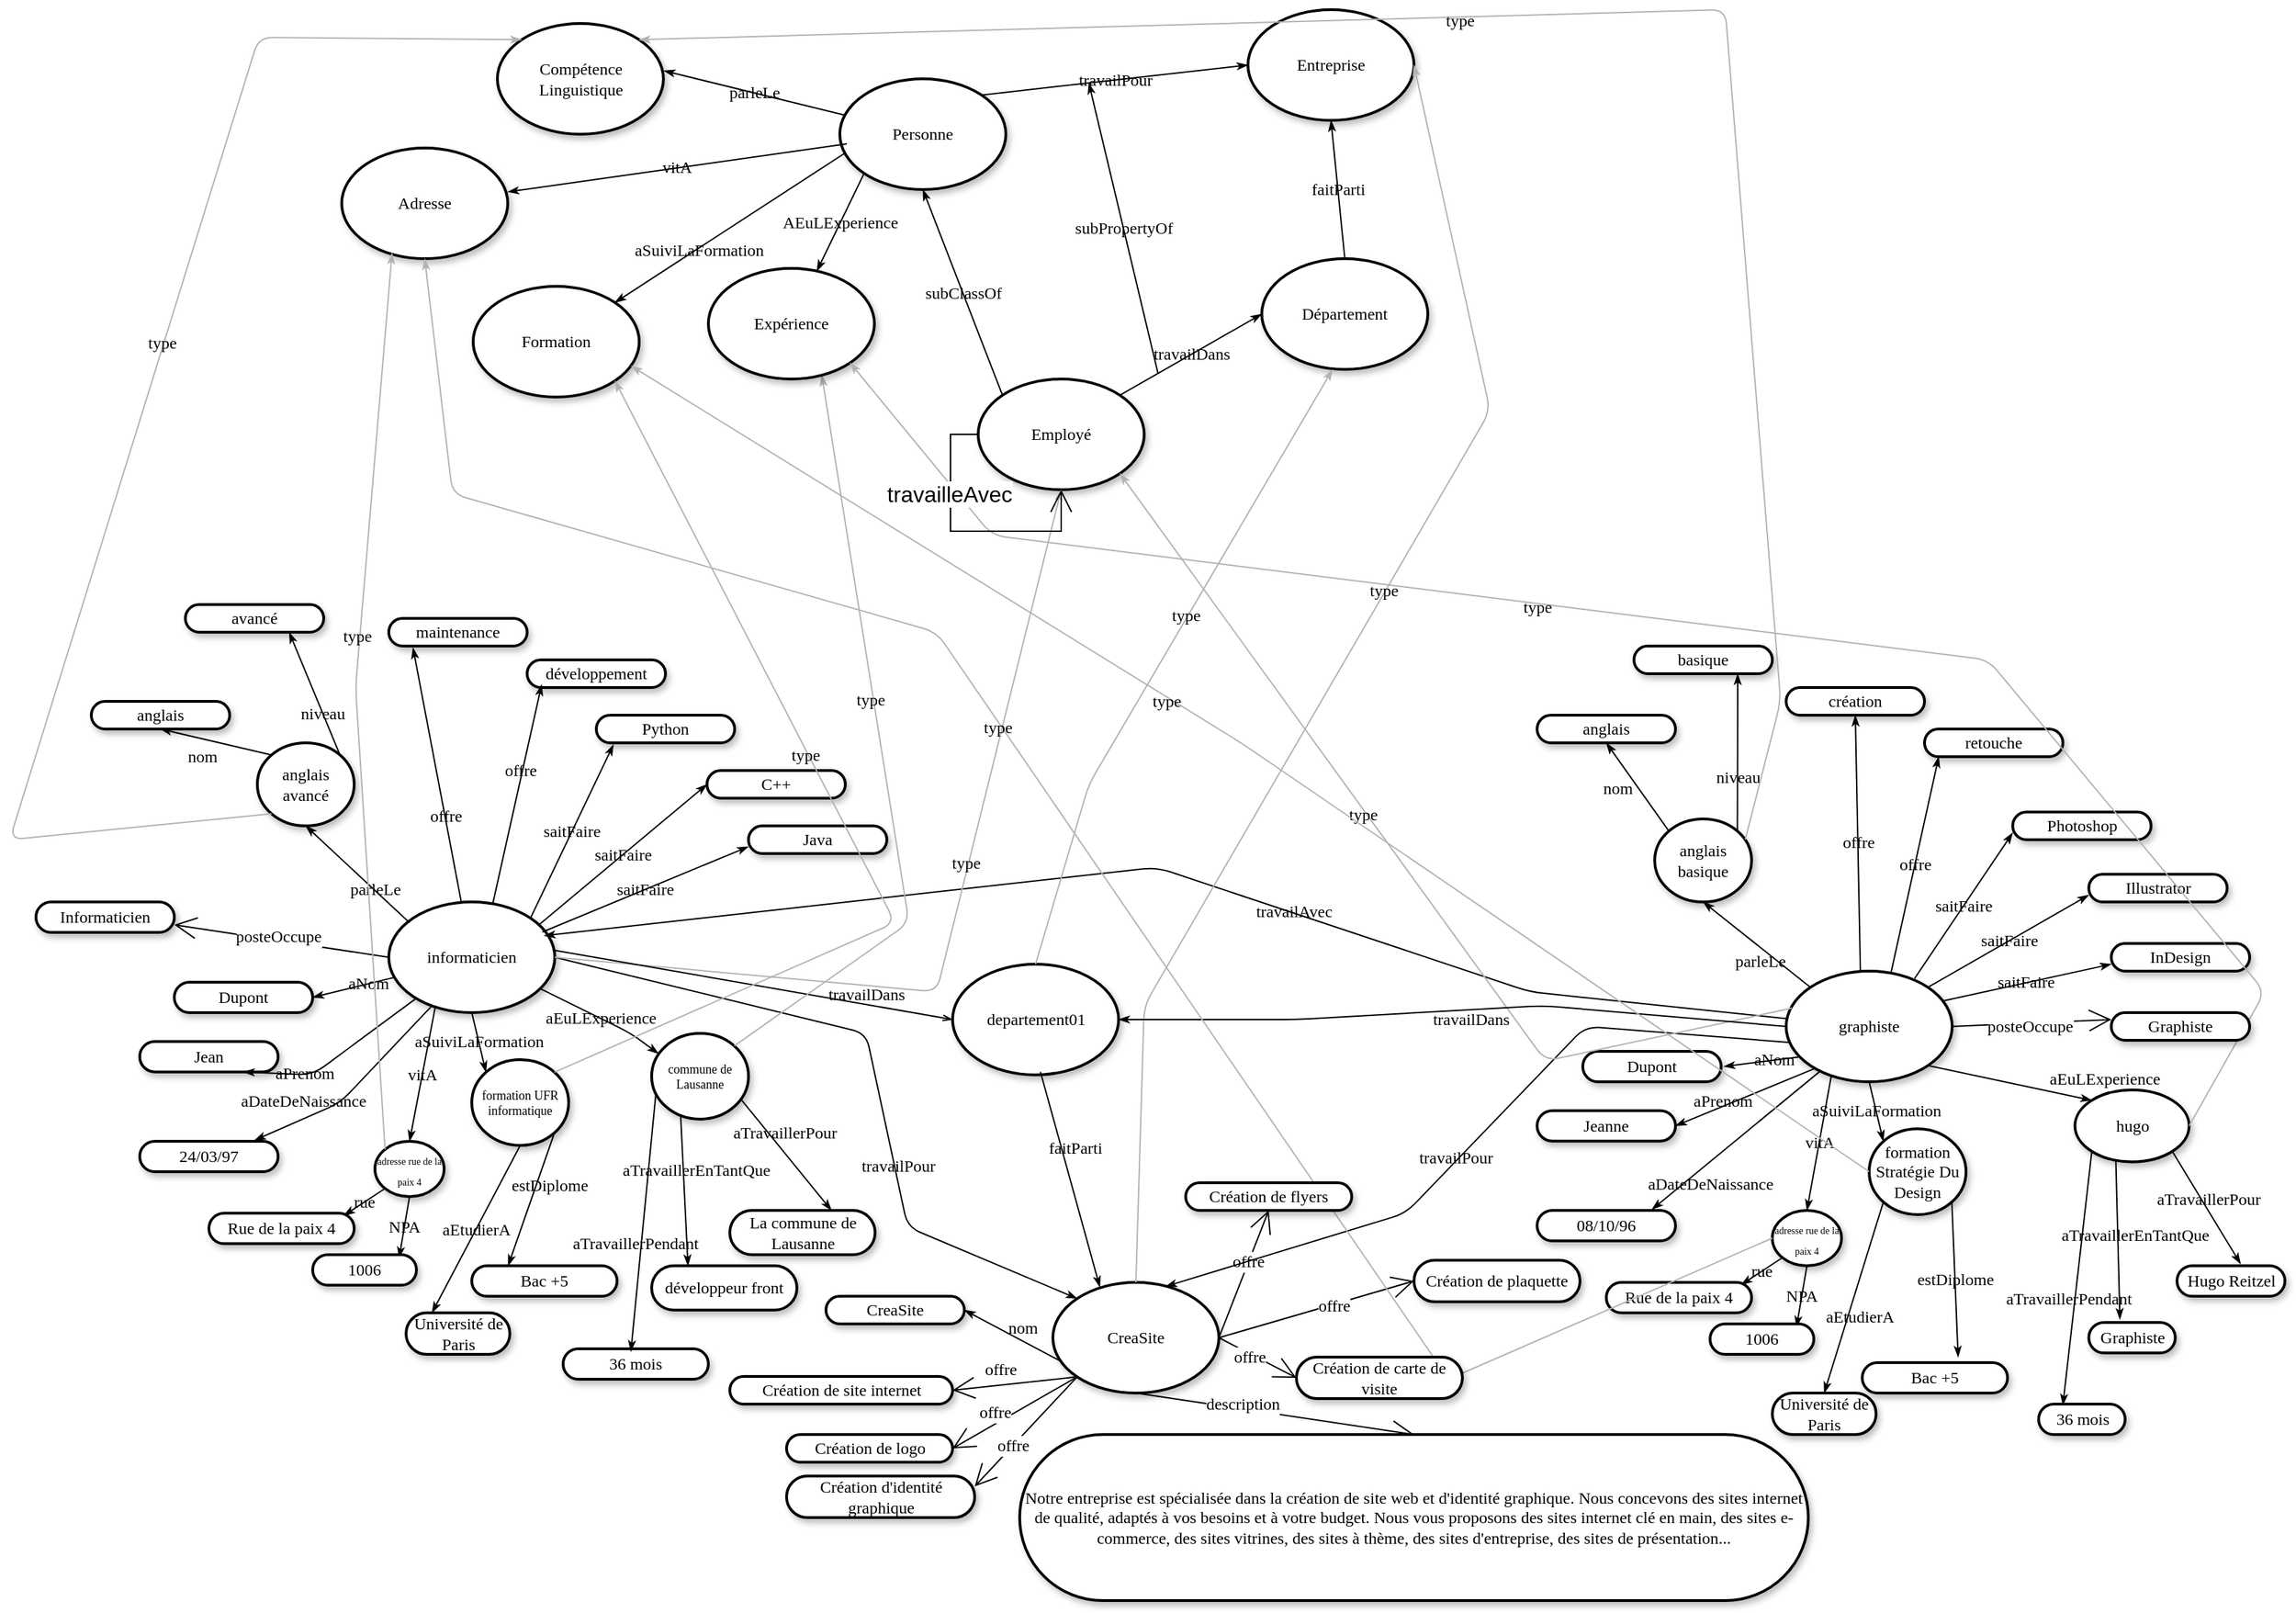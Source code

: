 <mxfile version="20.7.4" type="device"><diagram name="Page-1" id="ad52d381-51e7-2e0d-a935-2d0ddd2fd229"><mxGraphModel dx="1434" dy="934" grid="1" gridSize="10" guides="1" tooltips="1" connect="1" arrows="0" fold="1" page="1" pageScale="1" pageWidth="1654" pageHeight="1169" background="none" math="0" shadow="0"><root><mxCell id="0"/><mxCell id="1" parent="0"/><mxCell id="2c924340bb9dbf6c-1" value="Java" style="whiteSpace=wrap;html=1;rounded=1;shadow=1;comic=0;labelBackgroundColor=none;strokeWidth=2;fontFamily=Verdana;fontSize=12;align=center;arcSize=50;strokeColor=#000000;" parent="1" vertex="1"><mxGeometry x="544" y="600" width="100" height="20" as="geometry"/></mxCell><mxCell id="1wCMatRK2nCU3HizeqCp-2" style="edgeStyle=none;curved=1;rounded=0;orthogonalLoop=1;jettySize=auto;html=1;exitX=0;exitY=0.5;exitDx=0;exitDy=0;entryX=1;entryY=0.75;entryDx=0;entryDy=0;fontSize=12;endArrow=open;startSize=14;endSize=14;sourcePerimeterSpacing=8;targetPerimeterSpacing=8;" edge="1" parent="1" source="2c924340bb9dbf6c-2" target="1wCMatRK2nCU3HizeqCp-1"><mxGeometry relative="1" as="geometry"/></mxCell><mxCell id="1wCMatRK2nCU3HizeqCp-3" value="&lt;font face=&quot;Verdana&quot; style=&quot;font-size: 12px;&quot;&gt;posteOccupe&lt;/font&gt;" style="edgeLabel;html=1;align=center;verticalAlign=middle;resizable=0;points=[];fontSize=16;" vertex="1" connectable="0" parent="1wCMatRK2nCU3HizeqCp-2"><mxGeometry x="0.246" y="3" relative="1" as="geometry"><mxPoint x="17" y="-6" as="offset"/></mxGeometry></mxCell><mxCell id="2c924340bb9dbf6c-2" value="informaticien" style="ellipse;whiteSpace=wrap;html=1;rounded=1;shadow=1;comic=0;labelBackgroundColor=none;strokeWidth=2;fontFamily=Verdana;fontSize=12;align=center;strokeColor=#000000;" parent="1" vertex="1"><mxGeometry x="284" y="655" width="120" height="80" as="geometry"/></mxCell><mxCell id="2c924340bb9dbf6c-8" value="anglais" style="whiteSpace=wrap;html=1;rounded=1;shadow=1;comic=0;labelBackgroundColor=none;strokeWidth=2;fontFamily=Verdana;fontSize=12;align=center;arcSize=50;strokeColor=#000000;" parent="1" vertex="1"><mxGeometry x="69" y="510" width="100" height="20" as="geometry"/></mxCell><mxCell id="2c924340bb9dbf6c-10" value="développement" style="whiteSpace=wrap;html=1;rounded=1;shadow=1;comic=0;labelBackgroundColor=none;strokeWidth=2;fontFamily=Verdana;fontSize=12;align=center;arcSize=50;strokeColor=#000000;" parent="1" vertex="1"><mxGeometry x="384" y="480" width="100" height="20" as="geometry"/></mxCell><mxCell id="2c924340bb9dbf6c-27" value="offre" style="edgeStyle=none;rounded=1;html=1;labelBackgroundColor=none;startArrow=none;startFill=0;startSize=5;endArrow=classicThin;endFill=1;endSize=5;jettySize=auto;orthogonalLoop=1;strokeColor=#000000;strokeWidth=1;fontFamily=Verdana;fontSize=12;entryX=0.175;entryY=1.059;entryDx=0;entryDy=0;entryPerimeter=0;" parent="1" source="2c924340bb9dbf6c-2" target="yXR2kxGP87zBzmalnmvT-2" edge="1"><mxGeometry x="-0.323" relative="1" as="geometry"><mxPoint as="offset"/><mxPoint x="329" y="610" as="targetPoint"/></mxGeometry></mxCell><mxCell id="yXR2kxGP87zBzmalnmvT-2" value="maintenance" style="whiteSpace=wrap;html=1;rounded=1;shadow=1;comic=0;labelBackgroundColor=none;strokeWidth=2;fontFamily=Verdana;fontSize=12;align=center;arcSize=50;strokeColor=#000000;" parent="1" vertex="1"><mxGeometry x="284" y="450" width="100" height="20" as="geometry"/></mxCell><mxCell id="yXR2kxGP87zBzmalnmvT-3" value="Python" style="whiteSpace=wrap;html=1;rounded=1;shadow=1;comic=0;labelBackgroundColor=none;strokeWidth=2;fontFamily=Verdana;fontSize=12;align=center;arcSize=50;strokeColor=#000000;" parent="1" vertex="1"><mxGeometry x="434" y="520" width="100" height="20" as="geometry"/></mxCell><mxCell id="yXR2kxGP87zBzmalnmvT-4" value="C++" style="whiteSpace=wrap;html=1;rounded=1;shadow=1;comic=0;labelBackgroundColor=none;strokeWidth=2;fontFamily=Verdana;fontSize=12;align=center;arcSize=50;strokeColor=#000000;" parent="1" vertex="1"><mxGeometry x="514" y="560" width="100" height="20" as="geometry"/></mxCell><mxCell id="yXR2kxGP87zBzmalnmvT-5" value="avancé" style="whiteSpace=wrap;html=1;rounded=1;shadow=1;comic=0;labelBackgroundColor=none;strokeWidth=2;fontFamily=Verdana;fontSize=12;align=center;arcSize=50;strokeColor=#000000;" parent="1" vertex="1"><mxGeometry x="137" y="440" width="100" height="20" as="geometry"/></mxCell><mxCell id="yXR2kxGP87zBzmalnmvT-9" value="anglais avancé" style="ellipse;whiteSpace=wrap;html=1;rounded=1;shadow=1;comic=0;labelBackgroundColor=none;strokeWidth=2;fontFamily=Verdana;fontSize=12;align=center;strokeColor=#000000;" parent="1" vertex="1"><mxGeometry x="189" y="540" width="70" height="60" as="geometry"/></mxCell><mxCell id="yXR2kxGP87zBzmalnmvT-11" value="saitFaire" style="edgeStyle=none;rounded=1;html=1;labelBackgroundColor=none;startArrow=none;startFill=0;startSize=5;endArrow=classicThin;endFill=1;endSize=5;jettySize=auto;orthogonalLoop=1;strokeColor=#000000;strokeWidth=1;fontFamily=Verdana;fontSize=12;exitX=1;exitY=0;exitDx=0;exitDy=0;entryX=0.124;entryY=1.062;entryDx=0;entryDy=0;entryPerimeter=0;" parent="1" source="2c924340bb9dbf6c-2" target="yXR2kxGP87zBzmalnmvT-3" edge="1"><mxGeometry relative="1" as="geometry"><mxPoint x="413.537" y="709.961" as="sourcePoint"/><mxPoint x="424.308" y="641.262" as="targetPoint"/></mxGeometry></mxCell><mxCell id="yXR2kxGP87zBzmalnmvT-19" value="parleLe" style="edgeStyle=none;rounded=1;html=1;labelBackgroundColor=none;startArrow=none;startFill=0;startSize=5;endArrow=classicThin;endFill=1;endSize=5;jettySize=auto;orthogonalLoop=1;strokeColor=#000000;strokeWidth=1;fontFamily=Verdana;fontSize=12;entryX=0.5;entryY=1;entryDx=0;entryDy=0;exitX=0.125;exitY=0.188;exitDx=0;exitDy=0;exitPerimeter=0;" parent="1" source="2c924340bb9dbf6c-2" target="yXR2kxGP87zBzmalnmvT-9" edge="1"><mxGeometry x="-0.323" relative="1" as="geometry"><mxPoint x="209" y="620" as="sourcePoint"/><mxPoint x="235.98" y="570" as="targetPoint"/><mxPoint as="offset"/></mxGeometry></mxCell><mxCell id="yXR2kxGP87zBzmalnmvT-20" value="nom" style="edgeStyle=none;rounded=1;html=1;labelBackgroundColor=none;startArrow=none;startFill=0;startSize=5;endArrow=classicThin;endFill=1;endSize=5;jettySize=auto;orthogonalLoop=1;strokeColor=#000000;strokeWidth=1;fontFamily=Verdana;fontSize=12;entryX=0.5;entryY=1;entryDx=0;entryDy=0;exitX=0;exitY=0;exitDx=0;exitDy=0;" parent="1" source="yXR2kxGP87zBzmalnmvT-9" target="2c924340bb9dbf6c-8" edge="1"><mxGeometry x="0.185" y="13" relative="1" as="geometry"><mxPoint x="219" y="630" as="sourcePoint"/><mxPoint x="213" y="580" as="targetPoint"/><mxPoint as="offset"/></mxGeometry></mxCell><mxCell id="yXR2kxGP87zBzmalnmvT-21" value="niveau" style="edgeStyle=none;rounded=1;html=1;labelBackgroundColor=none;startArrow=none;startFill=0;startSize=5;endArrow=classicThin;endFill=1;endSize=5;jettySize=auto;orthogonalLoop=1;strokeColor=#000000;strokeWidth=1;fontFamily=Verdana;fontSize=12;entryX=0.75;entryY=1;entryDx=0;entryDy=0;exitX=1;exitY=0;exitDx=0;exitDy=0;" parent="1" source="yXR2kxGP87zBzmalnmvT-9" target="yXR2kxGP87zBzmalnmvT-5" edge="1"><mxGeometry x="-0.323" relative="1" as="geometry"><mxPoint x="229" y="640" as="sourcePoint"/><mxPoint x="223" y="590" as="targetPoint"/><mxPoint as="offset"/></mxGeometry></mxCell><mxCell id="yXR2kxGP87zBzmalnmvT-28" value="Dupont" style="whiteSpace=wrap;html=1;rounded=1;shadow=1;comic=0;labelBackgroundColor=none;strokeWidth=2;fontFamily=Verdana;fontSize=12;align=center;arcSize=50;strokeColor=#000000;" parent="1" vertex="1"><mxGeometry x="129" y="713" width="100" height="22" as="geometry"/></mxCell><mxCell id="yXR2kxGP87zBzmalnmvT-37" value="aNom" style="edgeStyle=none;rounded=1;html=1;labelBackgroundColor=none;startArrow=none;startFill=0;startSize=5;endArrow=classicThin;endFill=1;endSize=5;jettySize=auto;orthogonalLoop=1;strokeColor=#000000;strokeWidth=1;fontFamily=Verdana;fontSize=12;entryX=1;entryY=0.5;entryDx=0;entryDy=0;exitX=0.041;exitY=0.679;exitDx=0;exitDy=0;exitPerimeter=0;" parent="1" source="2c924340bb9dbf6c-2" target="yXR2kxGP87zBzmalnmvT-28" edge="1"><mxGeometry x="-0.323" relative="1" as="geometry"><mxPoint x="234.171" y="757.151" as="sourcePoint"/><mxPoint x="233" y="1080" as="targetPoint"/><mxPoint as="offset"/></mxGeometry></mxCell><mxCell id="yXR2kxGP87zBzmalnmvT-41" value="24/03/97" style="whiteSpace=wrap;html=1;rounded=1;shadow=1;comic=0;labelBackgroundColor=none;strokeWidth=2;fontFamily=Verdana;fontSize=12;align=center;arcSize=50;strokeColor=#000000;" parent="1" vertex="1"><mxGeometry x="104" y="828" width="100" height="22" as="geometry"/></mxCell><mxCell id="yXR2kxGP87zBzmalnmvT-42" value="aDateDeNaissance" style="edgeStyle=none;rounded=1;html=1;labelBackgroundColor=none;startArrow=none;startFill=0;startSize=5;endArrow=classicThin;endFill=1;endSize=5;jettySize=auto;orthogonalLoop=1;strokeColor=#000000;strokeWidth=1;fontFamily=Verdana;fontSize=12;entryX=0.83;entryY=-0.033;entryDx=0;entryDy=0;exitX=0.257;exitY=0.943;exitDx=0;exitDy=0;entryPerimeter=0;exitPerimeter=0;" parent="1" source="2c924340bb9dbf6c-2" target="yXR2kxGP87zBzmalnmvT-41" edge="1"><mxGeometry x="0.462" y="-12" relative="1" as="geometry"><mxPoint x="234.171" y="800.849" as="sourcePoint"/><mxPoint x="320" y="1224.92" as="targetPoint"/><mxPoint as="offset"/><Array as="points"><mxPoint x="249" y="800"/></Array></mxGeometry></mxCell><mxCell id="yXR2kxGP87zBzmalnmvT-43" value="Jean" style="whiteSpace=wrap;html=1;rounded=1;shadow=1;comic=0;labelBackgroundColor=none;strokeWidth=2;fontFamily=Verdana;fontSize=12;align=center;arcSize=50;strokeColor=#000000;" parent="1" vertex="1"><mxGeometry x="104" y="755.85" width="100" height="22" as="geometry"/></mxCell><mxCell id="yXR2kxGP87zBzmalnmvT-44" value="aPrenom" style="edgeStyle=none;rounded=1;html=1;labelBackgroundColor=none;startArrow=none;startFill=0;startSize=5;endArrow=classicThin;endFill=1;endSize=5;jettySize=auto;orthogonalLoop=1;strokeColor=#000000;strokeWidth=1;fontFamily=Verdana;fontSize=12;entryX=0.75;entryY=1;entryDx=0;entryDy=0;" parent="1" source="2c924340bb9dbf6c-2" target="yXR2kxGP87zBzmalnmvT-43" edge="1"><mxGeometry x="0.382" y="-1" relative="1" as="geometry"><mxPoint x="224.0" y="779" as="sourcePoint"/><mxPoint x="200" y="1122.85" as="targetPoint"/><mxPoint as="offset"/><Array as="points"><mxPoint x="229" y="780"/></Array></mxGeometry></mxCell><mxCell id="yXR2kxGP87zBzmalnmvT-47" value="&lt;font style=&quot;font-size: 7px;&quot;&gt;adresse rue de la paix 4&lt;/font&gt;" style="ellipse;whiteSpace=wrap;html=1;rounded=1;shadow=1;comic=0;labelBackgroundColor=none;strokeWidth=2;fontFamily=Verdana;fontSize=12;align=center;strokeColor=#000000;" parent="1" vertex="1"><mxGeometry x="274" y="828" width="50" height="40" as="geometry"/></mxCell><mxCell id="yXR2kxGP87zBzmalnmvT-48" value="vitA" style="edgeStyle=none;rounded=1;html=1;labelBackgroundColor=none;startArrow=none;startFill=0;startSize=5;endArrow=classicThin;endFill=1;endSize=5;jettySize=auto;orthogonalLoop=1;strokeColor=#000000;strokeWidth=1;fontFamily=Verdana;fontSize=12;exitX=0.279;exitY=0.957;exitDx=0;exitDy=0;entryX=0.5;entryY=0;entryDx=0;entryDy=0;exitPerimeter=0;" parent="1" source="2c924340bb9dbf6c-2" target="yXR2kxGP87zBzmalnmvT-47" edge="1"><mxGeometry relative="1" as="geometry"><mxPoint x="283.829" y="800.849" as="sourcePoint"/><mxPoint x="282.51" y="762.836" as="targetPoint"/></mxGeometry></mxCell><mxCell id="yXR2kxGP87zBzmalnmvT-49" value="rue" style="edgeStyle=none;rounded=1;html=1;labelBackgroundColor=none;startArrow=none;startFill=0;startSize=5;endArrow=classicThin;endFill=1;endSize=5;jettySize=auto;orthogonalLoop=1;strokeColor=#000000;strokeWidth=1;fontFamily=Verdana;fontSize=12;exitX=0;exitY=1;exitDx=0;exitDy=0;entryX=0.928;entryY=0.081;entryDx=0;entryDy=0;entryPerimeter=0;" parent="1" source="yXR2kxGP87zBzmalnmvT-47" target="yXR2kxGP87zBzmalnmvT-51" edge="1"><mxGeometry relative="1" as="geometry"><mxPoint x="293.927" y="810.761" as="sourcePoint"/><mxPoint x="254" y="880" as="targetPoint"/></mxGeometry></mxCell><mxCell id="yXR2kxGP87zBzmalnmvT-50" value="NPA" style="edgeStyle=none;rounded=1;html=1;labelBackgroundColor=none;startArrow=none;startFill=0;startSize=5;endArrow=classicThin;endFill=1;endSize=5;jettySize=auto;orthogonalLoop=1;strokeColor=#000000;strokeWidth=1;fontFamily=Verdana;fontSize=12;exitX=0.5;exitY=1;exitDx=0;exitDy=0;entryX=0.833;entryY=0.106;entryDx=0;entryDy=0;entryPerimeter=0;" parent="1" source="yXR2kxGP87zBzmalnmvT-47" target="yXR2kxGP87zBzmalnmvT-52" edge="1"><mxGeometry relative="1" as="geometry"><mxPoint x="291.322" y="872.142" as="sourcePoint"/><mxPoint x="294" y="890" as="targetPoint"/></mxGeometry></mxCell><mxCell id="yXR2kxGP87zBzmalnmvT-51" value="Rue de la paix 4" style="whiteSpace=wrap;html=1;rounded=1;shadow=1;comic=0;labelBackgroundColor=none;strokeWidth=2;fontFamily=Verdana;fontSize=12;align=center;arcSize=50;strokeColor=#000000;" parent="1" vertex="1"><mxGeometry x="154" y="880" width="105" height="22" as="geometry"/></mxCell><mxCell id="yXR2kxGP87zBzmalnmvT-52" value="1006" style="whiteSpace=wrap;html=1;rounded=1;shadow=1;comic=0;labelBackgroundColor=none;strokeWidth=2;fontFamily=Verdana;fontSize=12;align=center;arcSize=50;strokeColor=#000000;" parent="1" vertex="1"><mxGeometry x="229" y="910" width="75" height="22" as="geometry"/></mxCell><mxCell id="yXR2kxGP87zBzmalnmvT-53" value="&lt;div style=&quot;font-size: 9px;&quot;&gt;&lt;font style=&quot;font-size: 9px;&quot;&gt;formation UFR informatique&lt;br&gt;&lt;/font&gt;&lt;/div&gt;" style="ellipse;whiteSpace=wrap;html=1;rounded=1;shadow=1;comic=0;labelBackgroundColor=none;strokeWidth=2;fontFamily=Verdana;fontSize=12;align=center;strokeColor=#000000;" parent="1" vertex="1"><mxGeometry x="344" y="769" width="70" height="62" as="geometry"/></mxCell><mxCell id="yXR2kxGP87zBzmalnmvT-54" value="aSuiviLaFormation" style="edgeStyle=none;rounded=1;html=1;labelBackgroundColor=none;startArrow=none;startFill=0;startSize=5;endArrow=classicThin;endFill=1;endSize=5;jettySize=auto;orthogonalLoop=1;strokeColor=#000000;strokeWidth=1;fontFamily=Verdana;fontSize=12;exitX=0.5;exitY=1;exitDx=0;exitDy=0;entryX=0;entryY=0;entryDx=0;entryDy=0;" parent="1" source="2c924340bb9dbf6c-2" target="yXR2kxGP87zBzmalnmvT-53" edge="1"><mxGeometry relative="1" as="geometry"><mxPoint x="413.537" y="709.961" as="sourcePoint"/><mxPoint x="474" y="715.588" as="targetPoint"/></mxGeometry></mxCell><mxCell id="yXR2kxGP87zBzmalnmvT-56" value="aEtudierA" style="edgeStyle=none;rounded=1;html=1;labelBackgroundColor=none;startArrow=none;startFill=0;startSize=5;endArrow=classicThin;endFill=1;endSize=5;jettySize=auto;orthogonalLoop=1;strokeColor=#000000;strokeWidth=1;fontFamily=Verdana;fontSize=12;exitX=0.5;exitY=1;exitDx=0;exitDy=0;entryX=0.25;entryY=0;entryDx=0;entryDy=0;" parent="1" source="yXR2kxGP87zBzmalnmvT-53" target="yXR2kxGP87zBzmalnmvT-60" edge="1"><mxGeometry relative="1" as="geometry"><mxPoint x="354" y="745" as="sourcePoint"/><mxPoint x="381.322" y="855.858" as="targetPoint"/></mxGeometry></mxCell><mxCell id="yXR2kxGP87zBzmalnmvT-57" value="estDiplome" style="edgeStyle=none;rounded=1;html=1;labelBackgroundColor=none;startArrow=none;startFill=0;startSize=5;endArrow=classicThin;endFill=1;endSize=5;jettySize=auto;orthogonalLoop=1;strokeColor=#000000;strokeWidth=1;fontFamily=Verdana;fontSize=12;exitX=1;exitY=1;exitDx=0;exitDy=0;entryX=0.25;entryY=0;entryDx=0;entryDy=0;" parent="1" source="yXR2kxGP87zBzmalnmvT-53" target="yXR2kxGP87zBzmalnmvT-59" edge="1"><mxGeometry x="-0.265" y="9" relative="1" as="geometry"><mxPoint x="416.678" y="884.142" as="sourcePoint"/><mxPoint x="434" y="927.86" as="targetPoint"/><mxPoint as="offset"/></mxGeometry></mxCell><mxCell id="yXR2kxGP87zBzmalnmvT-59" value="Bac +5" style="whiteSpace=wrap;html=1;rounded=1;shadow=1;comic=0;labelBackgroundColor=none;strokeWidth=2;fontFamily=Verdana;fontSize=12;align=center;arcSize=50;strokeColor=#000000;" parent="1" vertex="1"><mxGeometry x="344" y="918" width="105" height="22" as="geometry"/></mxCell><mxCell id="yXR2kxGP87zBzmalnmvT-60" value="Université de Paris" style="whiteSpace=wrap;html=1;rounded=1;shadow=1;comic=0;labelBackgroundColor=none;strokeWidth=2;fontFamily=Verdana;fontSize=12;align=center;arcSize=50;strokeColor=#000000;" parent="1" vertex="1"><mxGeometry x="296.5" y="952" width="75" height="30" as="geometry"/></mxCell><mxCell id="yXR2kxGP87zBzmalnmvT-63" value="aEuLExperience" style="edgeStyle=none;rounded=1;html=1;labelBackgroundColor=none;startArrow=none;startFill=0;startSize=5;endArrow=classicThin;endFill=1;endSize=5;jettySize=auto;orthogonalLoop=1;strokeColor=#000000;strokeWidth=1;fontFamily=Verdana;fontSize=12;exitX=0.908;exitY=0.781;exitDx=0;exitDy=0;exitPerimeter=0;entryX=0.071;entryY=0.237;entryDx=0;entryDy=0;entryPerimeter=0;" parent="1" source="2c924340bb9dbf6c-2" target="GEHoZDDGYnZO24680j7V-5" edge="1"><mxGeometry relative="1" as="geometry"><mxPoint x="482.75" y="790" as="sourcePoint"/><mxPoint x="475.668" y="762.239" as="targetPoint"/><Array as="points"><mxPoint x="459" y="750"/></Array></mxGeometry></mxCell><mxCell id="yXR2kxGP87zBzmalnmvT-66" value="InDesign" style="whiteSpace=wrap;html=1;rounded=1;shadow=1;comic=0;labelBackgroundColor=none;strokeWidth=2;fontFamily=Verdana;fontSize=12;align=center;arcSize=50;strokeColor=#000000;" parent="1" vertex="1"><mxGeometry x="1529" y="685" width="100" height="20" as="geometry"/></mxCell><mxCell id="1wCMatRK2nCU3HizeqCp-6" style="edgeStyle=none;curved=1;rounded=0;orthogonalLoop=1;jettySize=auto;html=1;exitX=1;exitY=0.5;exitDx=0;exitDy=0;fontFamily=Verdana;fontSize=12;endArrow=open;startSize=14;endSize=14;sourcePerimeterSpacing=8;targetPerimeterSpacing=8;entryX=0;entryY=0.25;entryDx=0;entryDy=0;" edge="1" parent="1" source="yXR2kxGP87zBzmalnmvT-67" target="1wCMatRK2nCU3HizeqCp-5"><mxGeometry relative="1" as="geometry"/></mxCell><mxCell id="1wCMatRK2nCU3HizeqCp-7" value="posteOccupe" style="edgeLabel;html=1;align=center;verticalAlign=middle;resizable=0;points=[];fontSize=12;fontFamily=Verdana;" vertex="1" connectable="0" parent="1wCMatRK2nCU3HizeqCp-6"><mxGeometry x="-0.405" y="1" relative="1" as="geometry"><mxPoint x="22" y="2" as="offset"/></mxGeometry></mxCell><mxCell id="yXR2kxGP87zBzmalnmvT-67" value="graphiste" style="ellipse;whiteSpace=wrap;html=1;rounded=1;shadow=1;comic=0;labelBackgroundColor=none;strokeWidth=2;fontFamily=Verdana;fontSize=12;align=center;strokeColor=#000000;" parent="1" vertex="1"><mxGeometry x="1294" y="705" width="120" height="80" as="geometry"/></mxCell><mxCell id="yXR2kxGP87zBzmalnmvT-68" value="anglais" style="whiteSpace=wrap;html=1;rounded=1;shadow=1;comic=0;labelBackgroundColor=none;strokeWidth=2;fontFamily=Verdana;fontSize=12;align=center;arcSize=50;strokeColor=#000000;" parent="1" vertex="1"><mxGeometry x="1114" y="520" width="100" height="20" as="geometry"/></mxCell><mxCell id="yXR2kxGP87zBzmalnmvT-69" value="retouche" style="whiteSpace=wrap;html=1;rounded=1;shadow=1;comic=0;labelBackgroundColor=none;strokeWidth=2;fontFamily=Verdana;fontSize=12;align=center;arcSize=50;strokeColor=#000000;" parent="1" vertex="1"><mxGeometry x="1394" y="530" width="100" height="20" as="geometry"/></mxCell><mxCell id="yXR2kxGP87zBzmalnmvT-73" value="aEuLExperience" style="edgeStyle=none;rounded=1;html=1;labelBackgroundColor=none;startArrow=none;startFill=0;startSize=5;endArrow=classicThin;endFill=1;endSize=5;jettySize=auto;orthogonalLoop=1;strokeColor=#000000;strokeWidth=1;fontFamily=Verdana;fontSize=12;exitX=1;exitY=1;exitDx=0;exitDy=0;entryX=0;entryY=0;entryDx=0;entryDy=0;" parent="1" source="yXR2kxGP87zBzmalnmvT-67" target="yXR2kxGP87zBzmalnmvT-112" edge="1"><mxGeometry x="1" y="19" relative="1" as="geometry"><mxPoint x="1464" y="790" as="targetPoint"/><mxPoint x="5" y="3" as="offset"/></mxGeometry></mxCell><mxCell id="yXR2kxGP87zBzmalnmvT-75" value="création" style="whiteSpace=wrap;html=1;rounded=1;shadow=1;comic=0;labelBackgroundColor=none;strokeWidth=2;fontFamily=Verdana;fontSize=12;align=center;arcSize=50;strokeColor=#000000;" parent="1" vertex="1"><mxGeometry x="1294" y="500" width="100" height="20" as="geometry"/></mxCell><mxCell id="yXR2kxGP87zBzmalnmvT-76" value="Photoshop" style="whiteSpace=wrap;html=1;rounded=1;shadow=1;comic=0;labelBackgroundColor=none;strokeWidth=2;fontFamily=Verdana;fontSize=12;align=center;arcSize=50;strokeColor=#000000;" parent="1" vertex="1"><mxGeometry x="1457.75" y="590" width="100" height="20" as="geometry"/></mxCell><mxCell id="yXR2kxGP87zBzmalnmvT-77" value="Illustrator" style="whiteSpace=wrap;html=1;rounded=1;shadow=1;comic=0;labelBackgroundColor=none;strokeWidth=2;fontFamily=Verdana;fontSize=12;align=center;arcSize=50;strokeColor=#000000;" parent="1" vertex="1"><mxGeometry x="1512.75" y="635" width="100" height="20" as="geometry"/></mxCell><mxCell id="yXR2kxGP87zBzmalnmvT-78" value="basique" style="whiteSpace=wrap;html=1;rounded=1;shadow=1;comic=0;labelBackgroundColor=none;strokeWidth=2;fontFamily=Verdana;fontSize=12;align=center;arcSize=50;strokeColor=#000000;" parent="1" vertex="1"><mxGeometry x="1184" y="470" width="100" height="20" as="geometry"/></mxCell><mxCell id="yXR2kxGP87zBzmalnmvT-82" value="anglais basique" style="ellipse;whiteSpace=wrap;html=1;rounded=1;shadow=1;comic=0;labelBackgroundColor=none;strokeWidth=2;fontFamily=Verdana;fontSize=12;align=center;strokeColor=#000000;" parent="1" vertex="1"><mxGeometry x="1199" y="595" width="70" height="60" as="geometry"/></mxCell><mxCell id="yXR2kxGP87zBzmalnmvT-83" value="saitFaire" style="edgeStyle=none;rounded=1;html=1;labelBackgroundColor=none;startArrow=none;startFill=0;startSize=5;endArrow=classicThin;endFill=1;endSize=5;jettySize=auto;orthogonalLoop=1;strokeColor=#000000;strokeWidth=1;fontFamily=Verdana;fontSize=12;exitX=1;exitY=0;exitDx=0;exitDy=0;entryX=0;entryY=0.75;entryDx=0;entryDy=0;" parent="1" source="yXR2kxGP87zBzmalnmvT-67" target="yXR2kxGP87zBzmalnmvT-77" edge="1"><mxGeometry relative="1" as="geometry"><mxPoint x="1423.537" y="759.961" as="sourcePoint"/><mxPoint x="1434.092" y="691.076" as="targetPoint"/></mxGeometry></mxCell><mxCell id="yXR2kxGP87zBzmalnmvT-87" value="offre" style="edgeStyle=none;rounded=1;html=1;labelBackgroundColor=none;startArrow=none;startFill=0;startSize=5;endArrow=classicThin;endFill=1;endSize=5;jettySize=auto;orthogonalLoop=1;strokeColor=#000000;strokeWidth=1;fontFamily=Verdana;fontSize=12;entryX=0.5;entryY=1;entryDx=0;entryDy=0;exitX=0.447;exitY=-0.004;exitDx=0;exitDy=0;exitPerimeter=0;" parent="1" source="yXR2kxGP87zBzmalnmvT-67" target="yXR2kxGP87zBzmalnmvT-75" edge="1"><mxGeometry relative="1" as="geometry"><mxPoint x="1349" y="700" as="sourcePoint"/><mxPoint x="1344" y="540" as="targetPoint"/></mxGeometry></mxCell><mxCell id="yXR2kxGP87zBzmalnmvT-88" value="parleLe" style="edgeStyle=none;rounded=1;html=1;labelBackgroundColor=none;startArrow=none;startFill=0;startSize=5;endArrow=classicThin;endFill=1;endSize=5;jettySize=auto;orthogonalLoop=1;strokeColor=#000000;strokeWidth=1;fontFamily=Verdana;fontSize=12;entryX=0.5;entryY=1;entryDx=0;entryDy=0;exitX=0;exitY=0;exitDx=0;exitDy=0;" parent="1" source="yXR2kxGP87zBzmalnmvT-67" target="yXR2kxGP87zBzmalnmvT-82" edge="1"><mxGeometry x="-0.216" y="9" relative="1" as="geometry"><mxPoint x="1309" y="700" as="sourcePoint"/><mxPoint x="1245.98" y="620" as="targetPoint"/><mxPoint y="-1" as="offset"/></mxGeometry></mxCell><mxCell id="yXR2kxGP87zBzmalnmvT-89" value="nom" style="edgeStyle=none;rounded=1;html=1;labelBackgroundColor=none;startArrow=none;startFill=0;startSize=5;endArrow=classicThin;endFill=1;endSize=5;jettySize=auto;orthogonalLoop=1;strokeColor=#000000;strokeWidth=1;fontFamily=Verdana;fontSize=12;entryX=0.5;entryY=1;entryDx=0;entryDy=0;exitX=0;exitY=0;exitDx=0;exitDy=0;" parent="1" source="yXR2kxGP87zBzmalnmvT-82" target="yXR2kxGP87zBzmalnmvT-68" edge="1"><mxGeometry x="0.185" y="13" relative="1" as="geometry"><mxPoint x="1229" y="680" as="sourcePoint"/><mxPoint x="1223" y="630" as="targetPoint"/><mxPoint as="offset"/></mxGeometry></mxCell><mxCell id="yXR2kxGP87zBzmalnmvT-90" value="niveau" style="edgeStyle=none;rounded=1;html=1;labelBackgroundColor=none;startArrow=none;startFill=0;startSize=5;endArrow=classicThin;endFill=1;endSize=5;jettySize=auto;orthogonalLoop=1;strokeColor=#000000;strokeWidth=1;fontFamily=Verdana;fontSize=12;entryX=0.75;entryY=1;entryDx=0;entryDy=0;exitX=1;exitY=0;exitDx=0;exitDy=0;" parent="1" source="yXR2kxGP87zBzmalnmvT-82" target="yXR2kxGP87zBzmalnmvT-78" edge="1"><mxGeometry x="-0.323" relative="1" as="geometry"><mxPoint x="1239" y="690" as="sourcePoint"/><mxPoint x="1233" y="640" as="targetPoint"/><mxPoint as="offset"/></mxGeometry></mxCell><mxCell id="yXR2kxGP87zBzmalnmvT-91" value="Dupont" style="whiteSpace=wrap;html=1;rounded=1;shadow=1;comic=0;labelBackgroundColor=none;strokeWidth=2;fontFamily=Verdana;fontSize=12;align=center;arcSize=50;strokeColor=#000000;" parent="1" vertex="1"><mxGeometry x="1147" y="763" width="100" height="22" as="geometry"/></mxCell><mxCell id="yXR2kxGP87zBzmalnmvT-93" value="aNom" style="edgeStyle=none;rounded=1;html=1;labelBackgroundColor=none;startArrow=none;startFill=0;startSize=5;endArrow=classicThin;endFill=1;endSize=5;jettySize=auto;orthogonalLoop=1;strokeColor=#000000;strokeWidth=1;fontFamily=Verdana;fontSize=12;exitX=0.075;exitY=0.776;exitDx=0;exitDy=0;exitPerimeter=0;" parent="1" source="yXR2kxGP87zBzmalnmvT-67" edge="1"><mxGeometry x="-0.323" relative="1" as="geometry"><mxPoint x="1243.849" y="807.442" as="sourcePoint"/><mxPoint x="1249" y="774" as="targetPoint"/><mxPoint as="offset"/></mxGeometry></mxCell><mxCell id="yXR2kxGP87zBzmalnmvT-94" value="08/10/96" style="whiteSpace=wrap;html=1;rounded=1;shadow=1;comic=0;labelBackgroundColor=none;strokeWidth=2;fontFamily=Verdana;fontSize=12;align=center;arcSize=50;strokeColor=#000000;" parent="1" vertex="1"><mxGeometry x="1114" y="878" width="100" height="22" as="geometry"/></mxCell><mxCell id="yXR2kxGP87zBzmalnmvT-95" value="aDateDeNaissance" style="edgeStyle=none;rounded=1;html=1;labelBackgroundColor=none;startArrow=none;startFill=0;startSize=5;endArrow=classicThin;endFill=1;endSize=5;jettySize=auto;orthogonalLoop=1;strokeColor=#000000;strokeWidth=1;fontFamily=Verdana;fontSize=12;entryX=0.83;entryY=-0.033;entryDx=0;entryDy=0;exitX=0.205;exitY=0.904;exitDx=0;exitDy=0;entryPerimeter=0;exitPerimeter=0;" parent="1" source="yXR2kxGP87zBzmalnmvT-67" target="yXR2kxGP87zBzmalnmvT-94" edge="1"><mxGeometry x="0.439" y="13" relative="1" as="geometry"><mxPoint x="1243.849" y="850.558" as="sourcePoint"/><mxPoint x="1330" y="1274.92" as="targetPoint"/><mxPoint as="offset"/></mxGeometry></mxCell><mxCell id="yXR2kxGP87zBzmalnmvT-96" value="Jeanne" style="whiteSpace=wrap;html=1;rounded=1;shadow=1;comic=0;labelBackgroundColor=none;strokeWidth=2;fontFamily=Verdana;fontSize=12;align=center;arcSize=50;strokeColor=#000000;" parent="1" vertex="1"><mxGeometry x="1114" y="805.85" width="100" height="22" as="geometry"/></mxCell><mxCell id="yXR2kxGP87zBzmalnmvT-97" value="aPrenom" style="edgeStyle=none;rounded=1;html=1;labelBackgroundColor=none;startArrow=none;startFill=0;startSize=5;endArrow=classicThin;endFill=1;endSize=5;jettySize=auto;orthogonalLoop=1;strokeColor=#000000;strokeWidth=1;fontFamily=Verdana;fontSize=12;entryX=1;entryY=0.5;entryDx=0;entryDy=0;exitX=0.174;exitY=0.879;exitDx=0;exitDy=0;exitPerimeter=0;" parent="1" source="yXR2kxGP87zBzmalnmvT-67" target="yXR2kxGP87zBzmalnmvT-96" edge="1"><mxGeometry x="0.306" y="-4" relative="1" as="geometry"><mxPoint x="1319" y="780" as="sourcePoint"/><mxPoint x="1210" y="1172.85" as="targetPoint"/><mxPoint as="offset"/><Array as="points"/></mxGeometry></mxCell><mxCell id="yXR2kxGP87zBzmalnmvT-98" value="&lt;font style=&quot;font-size: 7px;&quot;&gt;adresse rue de la paix 4&lt;/font&gt;" style="ellipse;whiteSpace=wrap;html=1;rounded=1;shadow=1;comic=0;labelBackgroundColor=none;strokeWidth=2;fontFamily=Verdana;fontSize=12;align=center;strokeColor=#000000;" parent="1" vertex="1"><mxGeometry x="1284" y="878" width="50" height="40" as="geometry"/></mxCell><mxCell id="yXR2kxGP87zBzmalnmvT-99" value="vitA" style="edgeStyle=none;rounded=1;html=1;labelBackgroundColor=none;startArrow=none;startFill=0;startSize=5;endArrow=classicThin;endFill=1;endSize=5;jettySize=auto;orthogonalLoop=1;strokeColor=#000000;strokeWidth=1;fontFamily=Verdana;fontSize=12;exitX=0.272;exitY=0.945;exitDx=0;exitDy=0;entryX=0.5;entryY=0;entryDx=0;entryDy=0;exitPerimeter=0;" parent="1" source="yXR2kxGP87zBzmalnmvT-67" target="yXR2kxGP87zBzmalnmvT-98" edge="1"><mxGeometry relative="1" as="geometry"><mxPoint x="1294.151" y="850.558" as="sourcePoint"/><mxPoint x="1292.51" y="812.836" as="targetPoint"/></mxGeometry></mxCell><mxCell id="yXR2kxGP87zBzmalnmvT-100" value="rue" style="edgeStyle=none;rounded=1;html=1;labelBackgroundColor=none;startArrow=none;startFill=0;startSize=5;endArrow=classicThin;endFill=1;endSize=5;jettySize=auto;orthogonalLoop=1;strokeColor=#000000;strokeWidth=1;fontFamily=Verdana;fontSize=12;exitX=0;exitY=1;exitDx=0;exitDy=0;entryX=0.928;entryY=0.081;entryDx=0;entryDy=0;entryPerimeter=0;" parent="1" source="yXR2kxGP87zBzmalnmvT-98" target="yXR2kxGP87zBzmalnmvT-102" edge="1"><mxGeometry relative="1" as="geometry"><mxPoint x="1303.927" y="860.761" as="sourcePoint"/><mxPoint x="1264" y="930" as="targetPoint"/></mxGeometry></mxCell><mxCell id="yXR2kxGP87zBzmalnmvT-101" value="NPA" style="edgeStyle=none;rounded=1;html=1;labelBackgroundColor=none;startArrow=none;startFill=0;startSize=5;endArrow=classicThin;endFill=1;endSize=5;jettySize=auto;orthogonalLoop=1;strokeColor=#000000;strokeWidth=1;fontFamily=Verdana;fontSize=12;exitX=0.5;exitY=1;exitDx=0;exitDy=0;entryX=0.833;entryY=0.106;entryDx=0;entryDy=0;entryPerimeter=0;" parent="1" source="yXR2kxGP87zBzmalnmvT-98" target="yXR2kxGP87zBzmalnmvT-103" edge="1"><mxGeometry relative="1" as="geometry"><mxPoint x="1301.322" y="922.142" as="sourcePoint"/><mxPoint x="1304" y="940" as="targetPoint"/></mxGeometry></mxCell><mxCell id="yXR2kxGP87zBzmalnmvT-102" value="Rue de la paix 4" style="whiteSpace=wrap;html=1;rounded=1;shadow=1;comic=0;labelBackgroundColor=none;strokeWidth=2;fontFamily=Verdana;fontSize=12;align=center;arcSize=50;strokeColor=#000000;" parent="1" vertex="1"><mxGeometry x="1164" y="930" width="105" height="22" as="geometry"/></mxCell><mxCell id="yXR2kxGP87zBzmalnmvT-103" value="1006" style="whiteSpace=wrap;html=1;rounded=1;shadow=1;comic=0;labelBackgroundColor=none;strokeWidth=2;fontFamily=Verdana;fontSize=12;align=center;arcSize=50;strokeColor=#000000;" parent="1" vertex="1"><mxGeometry x="1239" y="960" width="75" height="22" as="geometry"/></mxCell><mxCell id="yXR2kxGP87zBzmalnmvT-104" value="formation Stratégie Du Design" style="ellipse;whiteSpace=wrap;html=1;rounded=1;shadow=1;comic=0;labelBackgroundColor=none;strokeWidth=2;fontFamily=Verdana;fontSize=12;align=center;strokeColor=#000000;" parent="1" vertex="1"><mxGeometry x="1354" y="819" width="70" height="62" as="geometry"/></mxCell><mxCell id="yXR2kxGP87zBzmalnmvT-105" value="aSuiviLaFormation" style="edgeStyle=none;rounded=1;html=1;labelBackgroundColor=none;startArrow=none;startFill=0;startSize=5;endArrow=classicThin;endFill=1;endSize=5;jettySize=auto;orthogonalLoop=1;strokeColor=#000000;strokeWidth=1;fontFamily=Verdana;fontSize=12;exitX=0.5;exitY=1;exitDx=0;exitDy=0;entryX=0;entryY=0;entryDx=0;entryDy=0;" parent="1" source="yXR2kxGP87zBzmalnmvT-67" target="yXR2kxGP87zBzmalnmvT-104" edge="1"><mxGeometry relative="1" as="geometry"><mxPoint x="1423.537" y="759.961" as="sourcePoint"/><mxPoint x="1484" y="765.588" as="targetPoint"/></mxGeometry></mxCell><mxCell id="yXR2kxGP87zBzmalnmvT-108" value="estDiplome" style="edgeStyle=none;rounded=1;html=1;labelBackgroundColor=none;startArrow=none;startFill=0;startSize=5;endArrow=classicThin;endFill=1;endSize=5;jettySize=auto;orthogonalLoop=1;strokeColor=#000000;strokeWidth=1;fontFamily=Verdana;fontSize=12;exitX=1;exitY=1;exitDx=0;exitDy=0;entryX=0.66;entryY=-0.182;entryDx=0;entryDy=0;entryPerimeter=0;" parent="1" source="yXR2kxGP87zBzmalnmvT-104" target="yXR2kxGP87zBzmalnmvT-110" edge="1"><mxGeometry relative="1" as="geometry"><mxPoint x="1426.678" y="934.142" as="sourcePoint"/><mxPoint x="1444" y="977.86" as="targetPoint"/></mxGeometry></mxCell><mxCell id="yXR2kxGP87zBzmalnmvT-109" value="aEtudierA" style="edgeStyle=none;rounded=1;html=1;labelBackgroundColor=none;startArrow=none;startFill=0;startSize=5;endArrow=classicThin;endFill=1;endSize=5;jettySize=auto;orthogonalLoop=1;strokeColor=#000000;strokeWidth=1;fontFamily=Verdana;fontSize=12;exitX=0;exitY=1;exitDx=0;exitDy=0;entryX=0.5;entryY=0;entryDx=0;entryDy=0;" parent="1" source="yXR2kxGP87zBzmalnmvT-104" target="yXR2kxGP87zBzmalnmvT-111" edge="1"><mxGeometry x="0.171" y="8" relative="1" as="geometry"><mxPoint x="1391.322" y="934.142" as="sourcePoint"/><mxPoint x="1484" y="987.86" as="targetPoint"/><mxPoint as="offset"/></mxGeometry></mxCell><mxCell id="yXR2kxGP87zBzmalnmvT-110" value="Bac +5" style="whiteSpace=wrap;html=1;rounded=1;shadow=1;comic=0;labelBackgroundColor=none;strokeWidth=2;fontFamily=Verdana;fontSize=12;align=center;arcSize=50;strokeColor=#000000;" parent="1" vertex="1"><mxGeometry x="1349" y="988" width="105" height="22" as="geometry"/></mxCell><mxCell id="yXR2kxGP87zBzmalnmvT-111" value="Université de Paris" style="whiteSpace=wrap;html=1;rounded=1;shadow=1;comic=0;labelBackgroundColor=none;strokeWidth=2;fontFamily=Verdana;fontSize=12;align=center;arcSize=50;strokeColor=#000000;" parent="1" vertex="1"><mxGeometry x="1284" y="1010" width="75" height="30" as="geometry"/></mxCell><mxCell id="yXR2kxGP87zBzmalnmvT-112" value="hugo" style="ellipse;whiteSpace=wrap;html=1;rounded=1;shadow=1;comic=0;labelBackgroundColor=none;strokeWidth=2;fontFamily=Verdana;fontSize=12;align=center;strokeColor=#000000;" parent="1" vertex="1"><mxGeometry x="1502.75" y="790.85" width="82.5" height="52" as="geometry"/></mxCell><mxCell id="yXR2kxGP87zBzmalnmvT-115" value="Graphiste" style="whiteSpace=wrap;html=1;rounded=1;shadow=1;comic=0;labelBackgroundColor=none;strokeWidth=2;fontFamily=Verdana;fontSize=12;align=center;arcSize=50;strokeColor=#000000;" parent="1" vertex="1"><mxGeometry x="1512.75" y="959" width="62.5" height="22" as="geometry"/></mxCell><mxCell id="j3SF0HRYYvSDa91pNGkI-7" style="edgeStyle=none;curved=1;rounded=0;orthogonalLoop=1;jettySize=auto;html=1;exitX=0;exitY=1;exitDx=0;exitDy=0;entryX=1;entryY=0.5;entryDx=0;entryDy=0;fontSize=12;endArrow=open;startSize=14;endSize=14;sourcePerimeterSpacing=8;targetPerimeterSpacing=8;" parent="1" source="yXR2kxGP87zBzmalnmvT-117" target="j3SF0HRYYvSDa91pNGkI-1" edge="1"><mxGeometry relative="1" as="geometry"/></mxCell><mxCell id="j3SF0HRYYvSDa91pNGkI-10" value="offre" style="edgeLabel;html=1;align=center;verticalAlign=middle;resizable=0;points=[];fontSize=12;fontFamily=Verdana;" parent="j3SF0HRYYvSDa91pNGkI-7" vertex="1" connectable="0"><mxGeometry x="0.188" y="-1" relative="1" as="geometry"><mxPoint x="-2" y="-10" as="offset"/></mxGeometry></mxCell><mxCell id="j3SF0HRYYvSDa91pNGkI-8" style="edgeStyle=none;curved=1;rounded=0;orthogonalLoop=1;jettySize=auto;html=1;exitX=0;exitY=1;exitDx=0;exitDy=0;entryX=1;entryY=0.5;entryDx=0;entryDy=0;fontSize=12;endArrow=open;startSize=14;endSize=14;sourcePerimeterSpacing=8;targetPerimeterSpacing=8;" parent="1" source="yXR2kxGP87zBzmalnmvT-117" target="j3SF0HRYYvSDa91pNGkI-3" edge="1"><mxGeometry relative="1" as="geometry"/></mxCell><mxCell id="j3SF0HRYYvSDa91pNGkI-11" value="offre" style="edgeLabel;html=1;align=center;verticalAlign=middle;resizable=0;points=[];fontSize=12;fontFamily=Verdana;" parent="j3SF0HRYYvSDa91pNGkI-8" vertex="1" connectable="0"><mxGeometry x="0.181" y="2" relative="1" as="geometry"><mxPoint x="-7" y="-7" as="offset"/></mxGeometry></mxCell><mxCell id="j3SF0HRYYvSDa91pNGkI-9" style="edgeStyle=none;curved=1;rounded=0;orthogonalLoop=1;jettySize=auto;html=1;exitX=0;exitY=1;exitDx=0;exitDy=0;entryX=1;entryY=0.25;entryDx=0;entryDy=0;fontSize=12;endArrow=open;startSize=14;endSize=14;sourcePerimeterSpacing=8;targetPerimeterSpacing=8;" parent="1" source="yXR2kxGP87zBzmalnmvT-117" target="j3SF0HRYYvSDa91pNGkI-2" edge="1"><mxGeometry relative="1" as="geometry"/></mxCell><mxCell id="j3SF0HRYYvSDa91pNGkI-12" value="offre" style="edgeLabel;html=1;align=center;verticalAlign=middle;resizable=0;points=[];fontSize=12;fontFamily=Verdana;" parent="j3SF0HRYYvSDa91pNGkI-9" vertex="1" connectable="0"><mxGeometry x="0.251" relative="1" as="geometry"><mxPoint as="offset"/></mxGeometry></mxCell><mxCell id="j3SF0HRYYvSDa91pNGkI-13" style="edgeStyle=none;curved=1;rounded=0;orthogonalLoop=1;jettySize=auto;html=1;exitX=1;exitY=0.5;exitDx=0;exitDy=0;entryX=0.5;entryY=1;entryDx=0;entryDy=0;fontSize=12;endArrow=open;startSize=14;endSize=14;sourcePerimeterSpacing=8;targetPerimeterSpacing=8;" parent="1" source="yXR2kxGP87zBzmalnmvT-117" target="j3SF0HRYYvSDa91pNGkI-5" edge="1"><mxGeometry relative="1" as="geometry"/></mxCell><mxCell id="j3SF0HRYYvSDa91pNGkI-16" value="offre" style="edgeLabel;html=1;align=center;verticalAlign=middle;resizable=0;points=[];fontSize=12;fontFamily=Verdana;" parent="j3SF0HRYYvSDa91pNGkI-13" vertex="1" connectable="0"><mxGeometry x="0.19" y="1" relative="1" as="geometry"><mxPoint as="offset"/></mxGeometry></mxCell><mxCell id="j3SF0HRYYvSDa91pNGkI-14" style="edgeStyle=none;curved=1;rounded=0;orthogonalLoop=1;jettySize=auto;html=1;exitX=1;exitY=0.5;exitDx=0;exitDy=0;entryX=0;entryY=0.5;entryDx=0;entryDy=0;fontSize=12;endArrow=open;startSize=14;endSize=14;sourcePerimeterSpacing=8;targetPerimeterSpacing=8;" parent="1" source="yXR2kxGP87zBzmalnmvT-117" target="j3SF0HRYYvSDa91pNGkI-6" edge="1"><mxGeometry relative="1" as="geometry"/></mxCell><mxCell id="j3SF0HRYYvSDa91pNGkI-15" value="offre" style="edgeLabel;html=1;align=center;verticalAlign=middle;resizable=0;points=[];fontSize=12;fontFamily=Verdana;" parent="j3SF0HRYYvSDa91pNGkI-14" vertex="1" connectable="0"><mxGeometry x="0.171" y="-1" relative="1" as="geometry"><mxPoint as="offset"/></mxGeometry></mxCell><mxCell id="j3SF0HRYYvSDa91pNGkI-17" style="edgeStyle=none;curved=1;rounded=0;orthogonalLoop=1;jettySize=auto;html=1;exitX=1;exitY=0.5;exitDx=0;exitDy=0;entryX=0;entryY=0.5;entryDx=0;entryDy=0;fontSize=12;endArrow=open;startSize=14;endSize=14;sourcePerimeterSpacing=8;targetPerimeterSpacing=8;" parent="1" source="yXR2kxGP87zBzmalnmvT-117" target="j3SF0HRYYvSDa91pNGkI-4" edge="1"><mxGeometry relative="1" as="geometry"/></mxCell><mxCell id="j3SF0HRYYvSDa91pNGkI-18" value="offre" style="edgeLabel;html=1;align=center;verticalAlign=middle;resizable=0;points=[];fontSize=12;fontFamily=Verdana;" parent="j3SF0HRYYvSDa91pNGkI-17" vertex="1" connectable="0"><mxGeometry x="0.433" y="1" relative="1" as="geometry"><mxPoint x="-19" y="-6" as="offset"/></mxGeometry></mxCell><mxCell id="j3SF0HRYYvSDa91pNGkI-20" style="edgeStyle=none;curved=1;rounded=0;orthogonalLoop=1;jettySize=auto;html=1;exitX=0.5;exitY=1;exitDx=0;exitDy=0;entryX=0.5;entryY=0;entryDx=0;entryDy=0;fontSize=12;endArrow=open;startSize=14;endSize=14;sourcePerimeterSpacing=8;targetPerimeterSpacing=8;" parent="1" source="yXR2kxGP87zBzmalnmvT-117" target="j3SF0HRYYvSDa91pNGkI-19" edge="1"><mxGeometry relative="1" as="geometry"/></mxCell><mxCell id="j3SF0HRYYvSDa91pNGkI-21" value="description" style="edgeLabel;html=1;align=center;verticalAlign=middle;resizable=0;points=[];fontSize=12;fontFamily=Verdana;" parent="j3SF0HRYYvSDa91pNGkI-20" vertex="1" connectable="0"><mxGeometry x="0.339" y="-1" relative="1" as="geometry"><mxPoint x="-58" y="-13" as="offset"/></mxGeometry></mxCell><mxCell id="yXR2kxGP87zBzmalnmvT-117" value="CreaSite" style="ellipse;whiteSpace=wrap;html=1;rounded=1;shadow=1;comic=0;labelBackgroundColor=none;strokeWidth=2;fontFamily=Verdana;fontSize=12;align=center;strokeColor=#000000;" parent="1" vertex="1"><mxGeometry x="764" y="930" width="120" height="80" as="geometry"/></mxCell><mxCell id="yXR2kxGP87zBzmalnmvT-118" value="CreaSite" style="whiteSpace=wrap;html=1;rounded=1;shadow=1;comic=0;labelBackgroundColor=none;strokeWidth=2;fontFamily=Verdana;fontSize=12;align=center;arcSize=50;strokeColor=#000000;" parent="1" vertex="1"><mxGeometry x="600" y="940" width="100" height="20" as="geometry"/></mxCell><mxCell id="yXR2kxGP87zBzmalnmvT-119" value="nom" style="edgeStyle=none;rounded=1;html=1;labelBackgroundColor=none;startArrow=none;startFill=0;startSize=5;endArrow=classicThin;endFill=1;endSize=5;jettySize=auto;orthogonalLoop=1;strokeColor=#000000;strokeWidth=1;fontFamily=Verdana;fontSize=12;entryX=1;entryY=0.5;entryDx=0;entryDy=0;exitX=0.056;exitY=0.719;exitDx=0;exitDy=0;exitPerimeter=0;" parent="1" source="yXR2kxGP87zBzmalnmvT-117" target="yXR2kxGP87zBzmalnmvT-118" edge="1"><mxGeometry x="-0.071" y="-8" relative="1" as="geometry"><mxPoint x="608.2" y="981.2" as="sourcePoint"/><mxPoint x="1103" y="700" as="targetPoint"/><mxPoint as="offset"/></mxGeometry></mxCell><mxCell id="yXR2kxGP87zBzmalnmvT-120" value="travailAvec" style="edgeStyle=none;rounded=1;html=1;labelBackgroundColor=none;startArrow=none;startFill=0;startSize=5;endArrow=classicThin;endFill=1;endSize=5;jettySize=auto;orthogonalLoop=1;strokeColor=#000000;strokeWidth=1;fontFamily=Verdana;fontSize=12;entryX=0.936;entryY=0.305;entryDx=0;entryDy=0;exitX=0.005;exitY=0.43;exitDx=0;exitDy=0;exitPerimeter=0;entryPerimeter=0;" parent="1" source="yXR2kxGP87zBzmalnmvT-67" target="2c924340bb9dbf6c-2" edge="1"><mxGeometry x="-0.198" y="-1" relative="1" as="geometry"><mxPoint x="1224" y="550" as="sourcePoint"/><mxPoint x="1284" y="220" as="targetPoint"/><mxPoint as="offset"/><Array as="points"><mxPoint x="1109" y="720"/><mxPoint x="839" y="630"/></Array></mxGeometry></mxCell><mxCell id="yXR2kxGP87zBzmalnmvT-121" value="travailPour" style="edgeStyle=none;rounded=1;html=1;labelBackgroundColor=none;startArrow=none;startFill=0;startSize=5;endArrow=classicThin;endFill=1;endSize=5;jettySize=auto;orthogonalLoop=1;strokeColor=#000000;strokeWidth=1;fontFamily=Verdana;fontSize=12;entryX=0;entryY=0;entryDx=0;entryDy=0;exitX=1;exitY=0.5;exitDx=0;exitDy=0;" parent="1" source="2c924340bb9dbf6c-2" target="yXR2kxGP87zBzmalnmvT-117" edge="1"><mxGeometry x="0.299" y="2" relative="1" as="geometry"><mxPoint x="944" y="690" as="sourcePoint"/><mxPoint x="644.56" y="932.96" as="targetPoint"/><mxPoint as="offset"/><Array as="points"><mxPoint x="629" y="750"/><mxPoint x="659" y="890"/></Array></mxGeometry></mxCell><mxCell id="yXR2kxGP87zBzmalnmvT-122" value="travailPour" style="edgeStyle=none;rounded=1;html=1;labelBackgroundColor=none;startArrow=none;startFill=0;startSize=5;endArrow=classicThin;endFill=1;endSize=5;jettySize=auto;orthogonalLoop=1;strokeColor=#000000;strokeWidth=1;fontFamily=Verdana;fontSize=12;entryX=0.679;entryY=0.037;entryDx=0;entryDy=0;exitX=0.027;exitY=0.645;exitDx=0;exitDy=0;entryPerimeter=0;exitPerimeter=0;" parent="1" source="yXR2kxGP87zBzmalnmvT-67" target="yXR2kxGP87zBzmalnmvT-117" edge="1"><mxGeometry x="0.093" y="-3" relative="1" as="geometry"><mxPoint x="1236.426" y="271.716" as="sourcePoint"/><mxPoint x="1304" y="240" as="targetPoint"/><mxPoint x="1" as="offset"/><Array as="points"><mxPoint x="1149" y="745"/><mxPoint x="1019" y="880"/></Array></mxGeometry></mxCell><mxCell id="yXR2kxGP87zBzmalnmvT-127" value="Employé" style="ellipse;whiteSpace=wrap;html=1;rounded=1;shadow=1;comic=0;labelBackgroundColor=none;strokeWidth=2;fontFamily=Verdana;fontSize=12;align=center;strokeColor=#000000;" parent="1" vertex="1"><mxGeometry x="710" y="277" width="120" height="80" as="geometry"/></mxCell><mxCell id="yXR2kxGP87zBzmalnmvT-128" value="Personne" style="ellipse;whiteSpace=wrap;html=1;rounded=1;shadow=1;comic=0;labelBackgroundColor=none;strokeWidth=2;fontFamily=Verdana;fontSize=12;align=center;strokeColor=#000000;" parent="1" vertex="1"><mxGeometry x="610" y="60" width="120" height="80" as="geometry"/></mxCell><mxCell id="yXR2kxGP87zBzmalnmvT-129" value="Entreprise" style="ellipse;whiteSpace=wrap;html=1;rounded=1;shadow=1;comic=0;labelBackgroundColor=none;strokeWidth=2;fontFamily=Verdana;fontSize=12;align=center;strokeColor=#000000;" parent="1" vertex="1"><mxGeometry x="905" y="10" width="120" height="80" as="geometry"/></mxCell><mxCell id="yXR2kxGP87zBzmalnmvT-130" value="Département" style="ellipse;whiteSpace=wrap;html=1;rounded=1;shadow=1;comic=0;labelBackgroundColor=none;strokeWidth=2;fontFamily=Verdana;fontSize=12;align=center;strokeColor=#000000;" parent="1" vertex="1"><mxGeometry x="915" y="190" width="120" height="80" as="geometry"/></mxCell><mxCell id="yXR2kxGP87zBzmalnmvT-131" value="travailDans" style="edgeStyle=none;rounded=1;html=1;labelBackgroundColor=none;startArrow=none;startFill=0;startSize=5;endArrow=classicThin;endFill=1;endSize=5;jettySize=auto;orthogonalLoop=1;strokeColor=#000000;strokeWidth=1;fontFamily=Verdana;fontSize=12;exitX=1;exitY=0;exitDx=0;exitDy=0;entryX=0;entryY=0.5;entryDx=0;entryDy=0;" parent="1" source="yXR2kxGP87zBzmalnmvT-127" target="yXR2kxGP87zBzmalnmvT-130" edge="1"><mxGeometry relative="1" as="geometry"><mxPoint x="624.492" y="708.569" as="sourcePoint"/><mxPoint x="655" y="645" as="targetPoint"/></mxGeometry></mxCell><mxCell id="yXR2kxGP87zBzmalnmvT-132" value="subPropertyOf" style="edgeStyle=none;rounded=1;html=1;labelBackgroundColor=none;startArrow=none;startFill=0;startSize=5;endArrow=classicThin;endFill=1;endSize=5;jettySize=auto;orthogonalLoop=1;strokeColor=#000000;strokeWidth=1;fontFamily=Verdana;fontSize=12;" parent="1" edge="1"><mxGeometry relative="1" as="geometry"><mxPoint x="840" y="273" as="sourcePoint"/><mxPoint x="790" y="63" as="targetPoint"/></mxGeometry></mxCell><mxCell id="yXR2kxGP87zBzmalnmvT-133" value="faitParti" style="edgeStyle=none;rounded=1;html=1;labelBackgroundColor=none;startArrow=none;startFill=0;startSize=5;endArrow=classicThin;endFill=1;endSize=5;jettySize=auto;orthogonalLoop=1;strokeColor=#000000;strokeWidth=1;fontFamily=Verdana;fontSize=12;exitX=0.5;exitY=0;exitDx=0;exitDy=0;entryX=0.5;entryY=1;entryDx=0;entryDy=0;" parent="1" source="yXR2kxGP87zBzmalnmvT-130" target="yXR2kxGP87zBzmalnmvT-129" edge="1"><mxGeometry relative="1" as="geometry"><mxPoint x="832.426" y="308.716" as="sourcePoint"/><mxPoint x="935" y="250" as="targetPoint"/></mxGeometry></mxCell><mxCell id="yXR2kxGP87zBzmalnmvT-134" value="travailPour" style="edgeStyle=none;rounded=1;html=1;labelBackgroundColor=none;startArrow=none;startFill=0;startSize=5;endArrow=classicThin;endFill=1;endSize=5;jettySize=auto;orthogonalLoop=1;strokeColor=#000000;strokeWidth=1;fontFamily=Verdana;fontSize=12;exitX=1;exitY=0;exitDx=0;exitDy=0;entryX=0;entryY=0.5;entryDx=0;entryDy=0;" parent="1" source="yXR2kxGP87zBzmalnmvT-128" target="yXR2kxGP87zBzmalnmvT-129" edge="1"><mxGeometry relative="1" as="geometry"><mxPoint x="842.426" y="318.716" as="sourcePoint"/><mxPoint x="945" y="260" as="targetPoint"/></mxGeometry></mxCell><mxCell id="yXR2kxGP87zBzmalnmvT-135" value="subClassOf" style="edgeStyle=none;rounded=1;html=1;labelBackgroundColor=none;startArrow=none;startFill=0;startSize=5;endArrow=classicThin;endFill=1;endSize=5;jettySize=auto;orthogonalLoop=1;strokeColor=#000000;strokeWidth=1;fontFamily=Verdana;fontSize=12;exitX=0;exitY=0;exitDx=0;exitDy=0;entryX=0.5;entryY=1;entryDx=0;entryDy=0;" parent="1" source="yXR2kxGP87zBzmalnmvT-127" target="yXR2kxGP87zBzmalnmvT-128" edge="1"><mxGeometry relative="1" as="geometry"><mxPoint x="852.426" y="328.716" as="sourcePoint"/><mxPoint x="955" y="270" as="targetPoint"/></mxGeometry></mxCell><mxCell id="yXR2kxGP87zBzmalnmvT-138" value="type" style="edgeStyle=none;rounded=1;html=1;labelBackgroundColor=none;startArrow=none;startFill=0;startSize=5;endArrow=classicThin;endFill=1;endSize=5;jettySize=auto;orthogonalLoop=1;strokeColor=#B3B3B3;strokeWidth=1;fontFamily=Verdana;fontSize=12;exitX=1;exitY=0.5;exitDx=0;exitDy=0;entryX=0.5;entryY=1;entryDx=0;entryDy=0;" parent="1" source="2c924340bb9dbf6c-2" target="yXR2kxGP87zBzmalnmvT-127" edge="1"><mxGeometry x="0.147" y="2" relative="1" as="geometry"><mxPoint x="650" y="530" as="sourcePoint"/><mxPoint x="710" y="520" as="targetPoint"/><Array as="points"><mxPoint x="680" y="720"/></Array><mxPoint y="1" as="offset"/></mxGeometry></mxCell><mxCell id="yXR2kxGP87zBzmalnmvT-139" value="type" style="edgeStyle=none;rounded=1;html=1;labelBackgroundColor=none;startArrow=none;startFill=0;startSize=5;endArrow=classicThin;endFill=1;endSize=5;jettySize=auto;orthogonalLoop=1;strokeColor=#B3B3B3;strokeWidth=1;fontFamily=Verdana;fontSize=12;entryX=1;entryY=1;entryDx=0;entryDy=0;exitX=0.034;exitY=0.335;exitDx=0;exitDy=0;exitPerimeter=0;" parent="1" source="yXR2kxGP87zBzmalnmvT-67" target="yXR2kxGP87zBzmalnmvT-127" edge="1"><mxGeometry x="0.147" y="2" relative="1" as="geometry"><mxPoint x="1290" y="790" as="sourcePoint"/><mxPoint x="780" y="367" as="targetPoint"/><Array as="points"><mxPoint x="1120" y="770"/></Array><mxPoint y="1" as="offset"/></mxGeometry></mxCell><mxCell id="yXR2kxGP87zBzmalnmvT-140" value="type" style="edgeStyle=none;rounded=1;html=1;labelBackgroundColor=none;startArrow=none;startFill=0;startSize=5;endArrow=classicThin;endFill=1;endSize=5;jettySize=auto;orthogonalLoop=1;strokeColor=#B3B3B3;strokeWidth=1;fontFamily=Verdana;fontSize=12;entryX=1;entryY=0.5;entryDx=0;entryDy=0;exitX=0.5;exitY=0;exitDx=0;exitDy=0;" parent="1" source="yXR2kxGP87zBzmalnmvT-117" target="yXR2kxGP87zBzmalnmvT-129" edge="1"><mxGeometry x="0.147" y="2" relative="1" as="geometry"><mxPoint x="1301.6" y="801.24" as="sourcePoint"/><mxPoint x="822.426" y="355.284" as="targetPoint"/><Array as="points"><mxPoint x="830" y="730"/><mxPoint x="1080" y="300"/></Array><mxPoint y="1" as="offset"/></mxGeometry></mxCell><mxCell id="xug7AgYk0qwFt-6AG7G7-1" value="departement01" style="ellipse;whiteSpace=wrap;html=1;rounded=1;shadow=1;comic=0;labelBackgroundColor=none;strokeWidth=2;fontFamily=Verdana;fontSize=12;align=center;strokeColor=#000000;" parent="1" vertex="1"><mxGeometry x="691.5" y="700" width="120" height="80" as="geometry"/></mxCell><mxCell id="xug7AgYk0qwFt-6AG7G7-2" value="type" style="edgeStyle=none;rounded=1;html=1;labelBackgroundColor=none;startArrow=none;startFill=0;startSize=5;endArrow=classicThin;endFill=1;endSize=5;jettySize=auto;orthogonalLoop=1;strokeColor=#B3B3B3;strokeWidth=1;fontFamily=Verdana;fontSize=12;entryX=0.426;entryY=1.002;entryDx=0;entryDy=0;exitX=0.5;exitY=0;exitDx=0;exitDy=0;entryPerimeter=0;" parent="1" source="xug7AgYk0qwFt-6AG7G7-1" target="yXR2kxGP87zBzmalnmvT-130" edge="1"><mxGeometry x="0.147" y="2" relative="1" as="geometry"><mxPoint x="1301.6" y="801.24" as="sourcePoint"/><mxPoint x="822.426" y="355.284" as="targetPoint"/><Array as="points"><mxPoint x="790" y="570"/></Array><mxPoint y="1" as="offset"/></mxGeometry></mxCell><mxCell id="xug7AgYk0qwFt-6AG7G7-3" value="travailDans" style="edgeStyle=none;rounded=1;html=1;labelBackgroundColor=none;startArrow=none;startFill=0;startSize=5;endArrow=classicThin;endFill=1;endSize=5;jettySize=auto;orthogonalLoop=1;strokeColor=#000000;strokeWidth=1;fontFamily=Verdana;fontSize=12;entryX=1;entryY=0.5;entryDx=0;entryDy=0;exitX=0;exitY=0.5;exitDx=0;exitDy=0;" parent="1" source="yXR2kxGP87zBzmalnmvT-67" target="xug7AgYk0qwFt-6AG7G7-1" edge="1"><mxGeometry x="-0.053" y="7" relative="1" as="geometry"><mxPoint x="1279" y="750" as="sourcePoint"/><mxPoint x="406.32" y="689.4" as="targetPoint"/><mxPoint as="offset"/><Array as="points"><mxPoint x="1119" y="730"/><mxPoint x="939" y="740"/></Array></mxGeometry></mxCell><mxCell id="xug7AgYk0qwFt-6AG7G7-4" value="travailDans" style="edgeStyle=none;rounded=1;html=1;labelBackgroundColor=none;startArrow=openThin;startFill=0;startSize=5;endArrow=none;endFill=0;endSize=5;jettySize=auto;orthogonalLoop=1;strokeColor=#000000;strokeWidth=1;fontFamily=Verdana;fontSize=12;entryX=1;entryY=0.5;entryDx=0;entryDy=0;exitX=0;exitY=0.5;exitDx=0;exitDy=0;" parent="1" source="xug7AgYk0qwFt-6AG7G7-1" edge="1"><mxGeometry x="-0.555" y="-7" relative="1" as="geometry"><mxPoint x="891.5" y="690" as="sourcePoint"/><mxPoint x="404" y="690" as="targetPoint"/><mxPoint as="offset"/><Array as="points"/></mxGeometry></mxCell><mxCell id="GEHoZDDGYnZO24680j7V-1" value="saitFaire" style="edgeStyle=none;rounded=1;html=1;labelBackgroundColor=none;startArrow=none;startFill=0;startSize=5;endArrow=classicThin;endFill=1;endSize=5;jettySize=auto;orthogonalLoop=1;strokeColor=#000000;strokeWidth=1;fontFamily=Verdana;fontSize=12;exitX=0.905;exitY=0.206;exitDx=0;exitDy=0;entryX=0;entryY=0.5;entryDx=0;entryDy=0;exitPerimeter=0;" parent="1" source="2c924340bb9dbf6c-2" target="yXR2kxGP87zBzmalnmvT-4" edge="1"><mxGeometry relative="1" as="geometry"><mxPoint x="396.426" y="676.716" as="sourcePoint"/><mxPoint x="456.4" y="551.24" as="targetPoint"/></mxGeometry></mxCell><mxCell id="GEHoZDDGYnZO24680j7V-2" value="saitFaire" style="edgeStyle=none;rounded=1;html=1;labelBackgroundColor=none;startArrow=none;startFill=0;startSize=5;endArrow=classicThin;endFill=1;endSize=5;jettySize=auto;orthogonalLoop=1;strokeColor=#000000;strokeWidth=1;fontFamily=Verdana;fontSize=12;exitX=0.925;exitY=0.272;exitDx=0;exitDy=0;entryX=0;entryY=0.75;entryDx=0;entryDy=0;exitPerimeter=0;" parent="1" source="2c924340bb9dbf6c-2" target="2c924340bb9dbf6c-1" edge="1"><mxGeometry relative="1" as="geometry"><mxPoint x="406.426" y="686.716" as="sourcePoint"/><mxPoint x="466.4" y="561.24" as="targetPoint"/></mxGeometry></mxCell><mxCell id="GEHoZDDGYnZO24680j7V-3" value="offre" style="edgeStyle=none;rounded=1;html=1;labelBackgroundColor=none;startArrow=none;startFill=0;startSize=5;endArrow=classicThin;endFill=1;endSize=5;jettySize=auto;orthogonalLoop=1;strokeColor=#000000;strokeWidth=1;fontFamily=Verdana;fontSize=12;entryX=0.105;entryY=0.893;entryDx=0;entryDy=0;entryPerimeter=0;exitX=0.627;exitY=0.012;exitDx=0;exitDy=0;exitPerimeter=0;" parent="1" source="2c924340bb9dbf6c-2" target="2c924340bb9dbf6c-10" edge="1"><mxGeometry x="0.209" y="2" relative="1" as="geometry"><mxPoint as="offset"/><mxPoint x="346.509" y="665.313" as="sourcePoint"/><mxPoint x="311.5" y="481.18" as="targetPoint"/></mxGeometry></mxCell><mxCell id="GEHoZDDGYnZO24680j7V-5" value="&lt;div style=&quot;font-size: 9px;&quot;&gt;commune de Lausanne&lt;font style=&quot;font-size: 9px;&quot;&gt;&lt;br&gt;&lt;/font&gt;&lt;/div&gt;" style="ellipse;whiteSpace=wrap;html=1;rounded=1;shadow=1;comic=0;labelBackgroundColor=none;strokeWidth=2;fontFamily=Verdana;fontSize=12;align=center;strokeColor=#000000;" parent="1" vertex="1"><mxGeometry x="474" y="750" width="70" height="62" as="geometry"/></mxCell><mxCell id="GEHoZDDGYnZO24680j7V-6" value="aTravaillerPour" style="edgeStyle=none;rounded=1;html=1;labelBackgroundColor=none;startArrow=none;startFill=0;startSize=5;endArrow=classicThin;endFill=1;endSize=5;jettySize=auto;orthogonalLoop=1;strokeColor=#000000;strokeWidth=1;fontFamily=Verdana;fontSize=12;exitX=0.924;exitY=0.771;exitDx=0;exitDy=0;entryX=0.7;entryY=0;entryDx=0;entryDy=0;entryPerimeter=0;exitPerimeter=0;" parent="1" source="GEHoZDDGYnZO24680j7V-5" target="GEHoZDDGYnZO24680j7V-7" edge="1"><mxGeometry x="-0.265" y="9" relative="1" as="geometry"><mxPoint x="544.999" y="780.0" as="sourcePoint"/><mxPoint x="591.5" y="868.08" as="targetPoint"/><mxPoint as="offset"/></mxGeometry></mxCell><mxCell id="GEHoZDDGYnZO24680j7V-7" value="La commune de Lausanne" style="whiteSpace=wrap;html=1;rounded=1;shadow=1;comic=0;labelBackgroundColor=none;strokeWidth=2;fontFamily=Verdana;fontSize=12;align=center;arcSize=50;strokeColor=#000000;" parent="1" vertex="1"><mxGeometry x="530.5" y="878" width="105" height="32" as="geometry"/></mxCell><mxCell id="GEHoZDDGYnZO24680j7V-8" value="aTravaillerEnTantQue" style="edgeStyle=none;rounded=1;html=1;labelBackgroundColor=none;startArrow=none;startFill=0;startSize=5;endArrow=classicThin;endFill=1;endSize=5;jettySize=auto;orthogonalLoop=1;strokeColor=#000000;strokeWidth=1;fontFamily=Verdana;fontSize=12;exitX=0.3;exitY=0.968;exitDx=0;exitDy=0;exitPerimeter=0;entryX=0.25;entryY=0;entryDx=0;entryDy=0;" parent="1" source="GEHoZDDGYnZO24680j7V-5" target="GEHoZDDGYnZO24680j7V-9" edge="1"><mxGeometry x="-0.265" y="9" relative="1" as="geometry"><mxPoint x="484" y="804.522" as="sourcePoint"/><mxPoint x="499" y="910" as="targetPoint"/><mxPoint as="offset"/></mxGeometry></mxCell><mxCell id="GEHoZDDGYnZO24680j7V-9" value="développeur front" style="whiteSpace=wrap;html=1;rounded=1;shadow=1;comic=0;labelBackgroundColor=none;strokeWidth=2;fontFamily=Verdana;fontSize=12;align=center;arcSize=50;strokeColor=#000000;" parent="1" vertex="1"><mxGeometry x="474" y="918" width="105" height="32" as="geometry"/></mxCell><mxCell id="GEHoZDDGYnZO24680j7V-10" value="36 mois" style="whiteSpace=wrap;html=1;rounded=1;shadow=1;comic=0;labelBackgroundColor=none;strokeWidth=2;fontFamily=Verdana;fontSize=12;align=center;arcSize=50;strokeColor=#000000;" parent="1" vertex="1"><mxGeometry x="410" y="978" width="105" height="22" as="geometry"/></mxCell><mxCell id="GEHoZDDGYnZO24680j7V-11" value="aTravaillerPendant" style="edgeStyle=none;rounded=1;html=1;labelBackgroundColor=none;startArrow=none;startFill=0;startSize=5;endArrow=classicThin;endFill=1;endSize=5;jettySize=auto;orthogonalLoop=1;strokeColor=#000000;strokeWidth=1;fontFamily=Verdana;fontSize=12;exitX=0.042;exitY=0.721;exitDx=0;exitDy=0;exitPerimeter=0;" parent="1" source="GEHoZDDGYnZO24680j7V-5" edge="1"><mxGeometry x="0.166" y="-5" relative="1" as="geometry"><mxPoint x="494" y="814.522" as="sourcePoint"/><mxPoint x="459" y="980" as="targetPoint"/><mxPoint as="offset"/></mxGeometry></mxCell><mxCell id="GEHoZDDGYnZO24680j7V-12" value="aTravaillerPour" style="edgeStyle=none;rounded=1;html=1;labelBackgroundColor=none;startArrow=none;startFill=0;startSize=5;endArrow=classicThin;endFill=1;endSize=5;jettySize=auto;orthogonalLoop=1;strokeColor=#000000;strokeWidth=1;fontFamily=Verdana;fontSize=12;exitX=1;exitY=1;exitDx=0;exitDy=0;entryX=0.7;entryY=0;entryDx=0;entryDy=0;entryPerimeter=0;" parent="1" source="yXR2kxGP87zBzmalnmvT-112" edge="1"><mxGeometry x="-0.095" y="4" relative="1" as="geometry"><mxPoint x="1574.52" y="840.252" as="sourcePoint"/><mxPoint x="1622.5" y="916.73" as="targetPoint"/><mxPoint as="offset"/></mxGeometry></mxCell><mxCell id="GEHoZDDGYnZO24680j7V-13" value="aTravaillerEnTantQue" style="edgeStyle=none;rounded=1;html=1;labelBackgroundColor=none;startArrow=none;startFill=0;startSize=5;endArrow=classicThin;endFill=1;endSize=5;jettySize=auto;orthogonalLoop=1;strokeColor=#000000;strokeWidth=1;fontFamily=Verdana;fontSize=12;exitX=0.358;exitY=0.992;exitDx=0;exitDy=0;exitPerimeter=0;entryX=0.25;entryY=0;entryDx=0;entryDy=0;" parent="1" source="yXR2kxGP87zBzmalnmvT-112" edge="1"><mxGeometry x="-0.064" y="12" relative="1" as="geometry"><mxPoint x="1530.0" y="848.746" as="sourcePoint"/><mxPoint x="1535.25" y="956.73" as="targetPoint"/><mxPoint as="offset"/></mxGeometry></mxCell><mxCell id="GEHoZDDGYnZO24680j7V-14" value="aTravaillerPendant" style="edgeStyle=none;rounded=1;html=1;labelBackgroundColor=none;startArrow=none;startFill=0;startSize=5;endArrow=classicThin;endFill=1;endSize=5;jettySize=auto;orthogonalLoop=1;strokeColor=#000000;strokeWidth=1;fontFamily=Verdana;fontSize=12;exitX=0;exitY=1;exitDx=0;exitDy=0;" parent="1" source="yXR2kxGP87zBzmalnmvT-112" edge="1"><mxGeometry x="0.166" y="-5" relative="1" as="geometry"><mxPoint x="1513.48" y="839.26" as="sourcePoint"/><mxPoint x="1494" y="1018.73" as="targetPoint"/><mxPoint as="offset"/></mxGeometry></mxCell><mxCell id="GEHoZDDGYnZO24680j7V-15" value="36 mois" style="whiteSpace=wrap;html=1;rounded=1;shadow=1;comic=0;labelBackgroundColor=none;strokeWidth=2;fontFamily=Verdana;fontSize=12;align=center;arcSize=50;strokeColor=#000000;" parent="1" vertex="1"><mxGeometry x="1476.5" y="1018" width="62.5" height="22" as="geometry"/></mxCell><mxCell id="GEHoZDDGYnZO24680j7V-16" value="Hugo Reitzel" style="whiteSpace=wrap;html=1;rounded=1;shadow=1;comic=0;labelBackgroundColor=none;strokeWidth=2;fontFamily=Verdana;fontSize=12;align=center;arcSize=50;strokeColor=#000000;" parent="1" vertex="1"><mxGeometry x="1576.5" y="918" width="78" height="22" as="geometry"/></mxCell><mxCell id="GEHoZDDGYnZO24680j7V-18" value="faitParti" style="edgeStyle=none;rounded=1;html=1;labelBackgroundColor=none;startArrow=none;startFill=0;startSize=5;endArrow=classicThin;endFill=1;endSize=5;jettySize=auto;orthogonalLoop=1;strokeColor=#000000;strokeWidth=1;fontFamily=Verdana;fontSize=12;exitX=0.936;exitY=0.831;exitDx=0;exitDy=0;entryX=0.283;entryY=0.043;entryDx=0;entryDy=0;entryPerimeter=0;exitPerimeter=0;" parent="1" target="yXR2kxGP87zBzmalnmvT-117" edge="1"><mxGeometry x="-0.265" y="9" relative="1" as="geometry"><mxPoint x="755.01" y="777.852" as="sourcePoint"/><mxPoint x="802.99" y="854.33" as="targetPoint"/><mxPoint as="offset"/></mxGeometry></mxCell><mxCell id="GEHoZDDGYnZO24680j7V-19" value="type" style="edgeStyle=none;rounded=1;html=1;labelBackgroundColor=none;startArrow=none;startFill=0;startSize=5;endArrow=classicThin;endFill=1;endSize=5;jettySize=auto;orthogonalLoop=1;strokeColor=#B3B3B3;strokeWidth=1;fontFamily=Verdana;fontSize=12;exitX=1;exitY=0;exitDx=0;exitDy=0;entryX=0.683;entryY=0.964;entryDx=0;entryDy=0;entryPerimeter=0;" parent="1" source="GEHoZDDGYnZO24680j7V-5" target="GEHoZDDGYnZO24680j7V-21" edge="1"><mxGeometry x="0.147" y="2" relative="1" as="geometry"><mxPoint x="405" y="765" as="sourcePoint"/><mxPoint x="580" y="310" as="targetPoint"/><Array as="points"><mxPoint x="660" y="670"/></Array><mxPoint y="1" as="offset"/></mxGeometry></mxCell><mxCell id="GEHoZDDGYnZO24680j7V-20" value="Compétence Linguistique" style="ellipse;whiteSpace=wrap;html=1;rounded=1;shadow=1;comic=0;labelBackgroundColor=none;strokeWidth=2;fontFamily=Verdana;fontSize=12;align=center;strokeColor=#000000;" parent="1" vertex="1"><mxGeometry x="362.5" y="20" width="120" height="80" as="geometry"/></mxCell><mxCell id="GEHoZDDGYnZO24680j7V-21" value="Expérience" style="ellipse;whiteSpace=wrap;html=1;rounded=1;shadow=1;comic=0;labelBackgroundColor=none;strokeWidth=2;fontFamily=Verdana;fontSize=12;align=center;strokeColor=#000000;" parent="1" vertex="1"><mxGeometry x="515" y="197" width="120" height="80" as="geometry"/></mxCell><mxCell id="GEHoZDDGYnZO24680j7V-22" value="Formation" style="ellipse;whiteSpace=wrap;html=1;rounded=1;shadow=1;comic=0;labelBackgroundColor=none;strokeWidth=2;fontFamily=Verdana;fontSize=12;align=center;strokeColor=#000000;" parent="1" vertex="1"><mxGeometry x="345" y="210" width="120" height="80" as="geometry"/></mxCell><mxCell id="GEHoZDDGYnZO24680j7V-23" value="Adresse" style="ellipse;whiteSpace=wrap;html=1;rounded=1;shadow=1;comic=0;labelBackgroundColor=none;strokeWidth=2;fontFamily=Verdana;fontSize=12;align=center;strokeColor=#000000;" parent="1" vertex="1"><mxGeometry x="250" y="110" width="120" height="80" as="geometry"/></mxCell><mxCell id="GEHoZDDGYnZO24680j7V-24" value="vitA" style="edgeStyle=none;rounded=1;html=1;labelBackgroundColor=none;startArrow=classicThin;startFill=1;startSize=5;endArrow=none;endFill=0;endSize=5;jettySize=auto;orthogonalLoop=1;strokeColor=#000000;strokeWidth=1;fontFamily=Verdana;fontSize=12;exitX=1;exitY=0;exitDx=0;exitDy=0;entryX=0.042;entryY=0.588;entryDx=0;entryDy=0;entryPerimeter=0;" parent="1" target="yXR2kxGP87zBzmalnmvT-128" edge="1"><mxGeometry relative="1" as="geometry"><mxPoint x="369.996" y="141.716" as="sourcePoint"/><mxPoint x="552.57" y="120" as="targetPoint"/></mxGeometry></mxCell><mxCell id="GEHoZDDGYnZO24680j7V-29" value="aSuiviLaFormation" style="edgeStyle=none;rounded=1;html=1;labelBackgroundColor=none;startArrow=classicThin;startFill=1;startSize=5;endArrow=none;endFill=0;endSize=5;jettySize=auto;orthogonalLoop=1;strokeColor=#000000;strokeWidth=1;fontFamily=Verdana;fontSize=12;exitX=1;exitY=0;exitDx=0;exitDy=0;entryX=0.03;entryY=0.672;entryDx=0;entryDy=0;entryPerimeter=0;" parent="1" source="GEHoZDDGYnZO24680j7V-22" target="yXR2kxGP87zBzmalnmvT-128" edge="1"><mxGeometry x="-0.282" y="-1" relative="1" as="geometry"><mxPoint x="379.996" y="151.716" as="sourcePoint"/><mxPoint x="635.04" y="117.04" as="targetPoint"/><mxPoint as="offset"/></mxGeometry></mxCell><mxCell id="GEHoZDDGYnZO24680j7V-30" value="AEuLExperience" style="edgeStyle=none;rounded=1;html=1;labelBackgroundColor=none;startArrow=classicThin;startFill=1;startSize=5;endArrow=none;endFill=0;endSize=5;jettySize=auto;orthogonalLoop=1;strokeColor=#000000;strokeWidth=1;fontFamily=Verdana;fontSize=12;entryX=0;entryY=1;entryDx=0;entryDy=0;" parent="1" source="GEHoZDDGYnZO24680j7V-21" target="yXR2kxGP87zBzmalnmvT-128" edge="1"><mxGeometry relative="1" as="geometry"><mxPoint x="389.996" y="161.716" as="sourcePoint"/><mxPoint x="645.04" y="127.04" as="targetPoint"/></mxGeometry></mxCell><mxCell id="GEHoZDDGYnZO24680j7V-31" value="parleLe" style="edgeStyle=none;rounded=1;html=1;labelBackgroundColor=none;startArrow=classicThin;startFill=1;startSize=5;endArrow=none;endFill=0;endSize=5;jettySize=auto;orthogonalLoop=1;strokeColor=#000000;strokeWidth=1;fontFamily=Verdana;fontSize=12;exitX=1.003;exitY=0.427;exitDx=0;exitDy=0;exitPerimeter=0;" parent="1" source="GEHoZDDGYnZO24680j7V-20" target="yXR2kxGP87zBzmalnmvT-128" edge="1"><mxGeometry relative="1" as="geometry"><mxPoint x="399.996" y="171.716" as="sourcePoint"/><mxPoint x="655.04" y="137.04" as="targetPoint"/></mxGeometry></mxCell><mxCell id="GEHoZDDGYnZO24680j7V-33" value="type" style="edgeStyle=none;rounded=1;html=1;labelBackgroundColor=none;startArrow=none;startFill=0;startSize=5;endArrow=classicThin;endFill=1;endSize=5;jettySize=auto;orthogonalLoop=1;strokeColor=#B3B3B3;strokeWidth=1;fontFamily=Verdana;fontSize=12;exitX=1;exitY=0;exitDx=0;exitDy=0;entryX=1;entryY=1;entryDx=0;entryDy=0;" parent="1" source="yXR2kxGP87zBzmalnmvT-53" target="GEHoZDDGYnZO24680j7V-22" edge="1"><mxGeometry x="0.147" y="2" relative="1" as="geometry"><mxPoint x="534.956" y="829.264" as="sourcePoint"/><mxPoint x="609.72" y="288.12" as="targetPoint"/><Array as="points"><mxPoint x="650" y="670"/></Array><mxPoint y="1" as="offset"/></mxGeometry></mxCell><mxCell id="GEHoZDDGYnZO24680j7V-34" value="type" style="edgeStyle=none;rounded=1;html=1;labelBackgroundColor=none;startArrow=none;startFill=0;startSize=5;endArrow=classicThin;endFill=1;endSize=5;jettySize=auto;orthogonalLoop=1;strokeColor=#B3B3B3;strokeWidth=1;fontFamily=Verdana;fontSize=12;exitX=0;exitY=0;exitDx=0;exitDy=0;entryX=0.303;entryY=0.949;entryDx=0;entryDy=0;entryPerimeter=0;" parent="1" source="yXR2kxGP87zBzmalnmvT-47" target="GEHoZDDGYnZO24680j7V-23" edge="1"><mxGeometry x="0.147" y="2" relative="1" as="geometry"><mxPoint x="404.956" y="848.264" as="sourcePoint"/><mxPoint x="280" y="270" as="targetPoint"/><Array as="points"><mxPoint x="260" y="500"/></Array><mxPoint y="1" as="offset"/></mxGeometry></mxCell><mxCell id="GEHoZDDGYnZO24680j7V-35" value="type" style="edgeStyle=none;rounded=1;html=1;labelBackgroundColor=none;startArrow=none;startFill=0;startSize=5;endArrow=classicThin;endFill=1;endSize=5;jettySize=auto;orthogonalLoop=1;strokeColor=#B3B3B3;strokeWidth=1;fontFamily=Verdana;fontSize=12;entryX=0;entryY=0;entryDx=0;entryDy=0;exitX=0;exitY=1;exitDx=0;exitDy=0;" parent="1" source="yXR2kxGP87zBzmalnmvT-9" target="GEHoZDDGYnZO24680j7V-20" edge="1"><mxGeometry x="0.147" y="2" relative="1" as="geometry"><mxPoint x="240" y="600" as="sourcePoint"/><mxPoint x="296.36" y="195.92" as="targetPoint"/><Array as="points"><mxPoint x="10" y="610"/><mxPoint x="190" y="30"/></Array><mxPoint y="1" as="offset"/></mxGeometry></mxCell><mxCell id="GEHoZDDGYnZO24680j7V-37" value="saitFaire" style="edgeStyle=none;rounded=1;html=1;labelBackgroundColor=none;startArrow=none;startFill=0;startSize=5;endArrow=classicThin;endFill=1;endSize=5;jettySize=auto;orthogonalLoop=1;strokeColor=#000000;strokeWidth=1;fontFamily=Verdana;fontSize=12;exitX=1;exitY=0;exitDx=0;exitDy=0;entryX=0;entryY=0.75;entryDx=0;entryDy=0;" parent="1" target="yXR2kxGP87zBzmalnmvT-66" edge="1"><mxGeometry relative="1" as="geometry"><mxPoint x="1406.426" y="726.716" as="sourcePoint"/><mxPoint x="1539" y="715" as="targetPoint"/></mxGeometry></mxCell><mxCell id="GEHoZDDGYnZO24680j7V-38" value="saitFaire" style="edgeStyle=none;rounded=1;html=1;labelBackgroundColor=none;startArrow=none;startFill=0;startSize=5;endArrow=classicThin;endFill=1;endSize=5;jettySize=auto;orthogonalLoop=1;strokeColor=#000000;strokeWidth=1;fontFamily=Verdana;fontSize=12;exitX=0.774;exitY=0.066;exitDx=0;exitDy=0;entryX=0;entryY=0.75;entryDx=0;entryDy=0;exitPerimeter=0;" parent="1" source="yXR2kxGP87zBzmalnmvT-67" target="yXR2kxGP87zBzmalnmvT-76" edge="1"><mxGeometry relative="1" as="geometry"><mxPoint x="1416.426" y="736.716" as="sourcePoint"/><mxPoint x="1549" y="725" as="targetPoint"/></mxGeometry></mxCell><mxCell id="GEHoZDDGYnZO24680j7V-39" value="offre" style="edgeStyle=none;rounded=1;html=1;labelBackgroundColor=none;startArrow=none;startFill=0;startSize=5;endArrow=classicThin;endFill=1;endSize=5;jettySize=auto;orthogonalLoop=1;strokeColor=#000000;strokeWidth=1;fontFamily=Verdana;fontSize=12;entryX=0.103;entryY=1;entryDx=0;entryDy=0;entryPerimeter=0;exitX=0.632;exitY=0.011;exitDx=0;exitDy=0;exitPerimeter=0;" parent="1" source="yXR2kxGP87zBzmalnmvT-67" target="yXR2kxGP87zBzmalnmvT-69" edge="1"><mxGeometry relative="1" as="geometry"><mxPoint x="1369" y="710" as="sourcePoint"/><mxPoint x="1354" y="530" as="targetPoint"/></mxGeometry></mxCell><mxCell id="GEHoZDDGYnZO24680j7V-40" value="type" style="edgeStyle=none;rounded=1;html=1;labelBackgroundColor=none;startArrow=none;startFill=0;startSize=5;endArrow=classicThin;endFill=1;endSize=5;jettySize=auto;orthogonalLoop=1;strokeColor=#B3B3B3;strokeWidth=1;fontFamily=Verdana;fontSize=12;entryX=1;entryY=0;entryDx=0;entryDy=0;exitX=0.935;exitY=0.248;exitDx=0;exitDy=0;exitPerimeter=0;" parent="1" source="yXR2kxGP87zBzmalnmvT-82" target="GEHoZDDGYnZO24680j7V-20" edge="1"><mxGeometry x="0.147" y="2" relative="1" as="geometry"><mxPoint x="1260" y="670" as="sourcePoint"/><mxPoint x="390.074" y="41.716" as="targetPoint"/><Array as="points"><mxPoint x="1290" y="510"/><mxPoint x="1250" y="10"/></Array><mxPoint y="1" as="offset"/></mxGeometry></mxCell><mxCell id="GEHoZDDGYnZO24680j7V-41" value="type" style="edgeStyle=none;rounded=1;html=1;labelBackgroundColor=none;startArrow=none;startFill=0;startSize=5;endArrow=classicThin;endFill=1;endSize=5;jettySize=auto;orthogonalLoop=1;strokeColor=#B3B3B3;strokeWidth=1;fontFamily=Verdana;fontSize=12;exitX=0;exitY=0.5;exitDx=0;exitDy=0;entryX=0.5;entryY=1;entryDx=0;entryDy=0;" parent="1" source="yXR2kxGP87zBzmalnmvT-98" target="GEHoZDDGYnZO24680j7V-23" edge="1"><mxGeometry x="0.147" y="2" relative="1" as="geometry"><mxPoint x="282.687" y="903.572" as="sourcePoint"/><mxPoint x="296.36" y="195.92" as="targetPoint"/><Array as="points"><mxPoint x="1050" y="1000"/><mxPoint x="680" y="460"/><mxPoint x="330" y="360"/></Array><mxPoint y="1" as="offset"/></mxGeometry></mxCell><mxCell id="GEHoZDDGYnZO24680j7V-42" value="type" style="edgeStyle=none;rounded=1;html=1;labelBackgroundColor=none;startArrow=none;startFill=0;startSize=5;endArrow=classicThin;endFill=1;endSize=5;jettySize=auto;orthogonalLoop=1;strokeColor=#B3B3B3;strokeWidth=1;fontFamily=Verdana;fontSize=12;exitX=0;exitY=0.5;exitDx=0;exitDy=0;entryX=0.951;entryY=0.719;entryDx=0;entryDy=0;entryPerimeter=0;" parent="1" source="yXR2kxGP87zBzmalnmvT-104" target="GEHoZDDGYnZO24680j7V-22" edge="1"><mxGeometry x="0.147" y="2" relative="1" as="geometry"><mxPoint x="404.796" y="848.121" as="sourcePoint"/><mxPoint x="457.426" y="288.284" as="targetPoint"/><Array as="points"><mxPoint x="900" y="540"/></Array><mxPoint y="1" as="offset"/></mxGeometry></mxCell><mxCell id="GEHoZDDGYnZO24680j7V-43" value="type" style="edgeStyle=none;rounded=1;html=1;labelBackgroundColor=none;startArrow=none;startFill=0;startSize=5;endArrow=classicThin;endFill=1;endSize=5;jettySize=auto;orthogonalLoop=1;strokeColor=#B3B3B3;strokeWidth=1;fontFamily=Verdana;fontSize=12;exitX=1;exitY=0.5;exitDx=0;exitDy=0;entryX=1;entryY=1;entryDx=0;entryDy=0;" parent="1" source="yXR2kxGP87zBzmalnmvT-112" target="GEHoZDDGYnZO24680j7V-21" edge="1"><mxGeometry x="0.147" y="2" relative="1" as="geometry"><mxPoint x="534.796" y="829.121" as="sourcePoint"/><mxPoint x="609.72" y="288.12" as="targetPoint"/><Array as="points"><mxPoint x="1640" y="720"/><mxPoint x="1440" y="480"/><mxPoint x="720" y="390"/></Array><mxPoint y="1" as="offset"/></mxGeometry></mxCell><mxCell id="52zBHljAhZh1T6-abDoi-1" style="edgeStyle=orthogonalEdgeStyle;rounded=0;orthogonalLoop=1;jettySize=auto;html=1;exitX=0;exitY=0.5;exitDx=0;exitDy=0;entryX=0.5;entryY=1;entryDx=0;entryDy=0;fontSize=12;endArrow=open;startSize=14;endSize=14;sourcePerimeterSpacing=8;targetPerimeterSpacing=8;" parent="1" source="yXR2kxGP87zBzmalnmvT-127" target="yXR2kxGP87zBzmalnmvT-127" edge="1"><mxGeometry relative="1" as="geometry"/></mxCell><mxCell id="52zBHljAhZh1T6-abDoi-2" value="travailleAvec" style="edgeLabel;html=1;align=center;verticalAlign=middle;resizable=0;points=[];fontSize=16;" parent="52zBHljAhZh1T6-abDoi-1" vertex="1" connectable="0"><mxGeometry x="-0.23" y="-1" relative="1" as="geometry"><mxPoint y="-14" as="offset"/></mxGeometry></mxCell><mxCell id="j3SF0HRYYvSDa91pNGkI-1" value="Création de site internet" style="whiteSpace=wrap;html=1;rounded=1;shadow=1;comic=0;labelBackgroundColor=none;strokeWidth=2;fontFamily=Verdana;fontSize=12;align=center;arcSize=50;strokeColor=#000000;" parent="1" vertex="1"><mxGeometry x="530.5" y="998" width="161" height="20" as="geometry"/></mxCell><mxCell id="j3SF0HRYYvSDa91pNGkI-2" value="Création d'identité graphique" style="whiteSpace=wrap;html=1;rounded=1;shadow=1;comic=0;labelBackgroundColor=none;strokeWidth=2;fontFamily=Verdana;fontSize=12;align=center;arcSize=50;strokeColor=#000000;" parent="1" vertex="1"><mxGeometry x="571.5" y="1070" width="136" height="30" as="geometry"/></mxCell><mxCell id="j3SF0HRYYvSDa91pNGkI-3" value="Création de logo" style="whiteSpace=wrap;html=1;rounded=1;shadow=1;comic=0;labelBackgroundColor=none;strokeWidth=2;fontFamily=Verdana;fontSize=12;align=center;arcSize=50;strokeColor=#000000;" parent="1" vertex="1"><mxGeometry x="571.5" y="1040" width="120" height="20" as="geometry"/></mxCell><mxCell id="j3SF0HRYYvSDa91pNGkI-4" value="Création de carte de visite" style="whiteSpace=wrap;html=1;rounded=1;shadow=1;comic=0;labelBackgroundColor=none;strokeWidth=2;fontFamily=Verdana;fontSize=12;align=center;arcSize=50;strokeColor=#000000;" parent="1" vertex="1"><mxGeometry x="940" y="984" width="120" height="30" as="geometry"/></mxCell><mxCell id="j3SF0HRYYvSDa91pNGkI-5" value="Création de flyers" style="whiteSpace=wrap;html=1;rounded=1;shadow=1;comic=0;labelBackgroundColor=none;strokeWidth=2;fontFamily=Verdana;fontSize=12;align=center;arcSize=50;strokeColor=#000000;" parent="1" vertex="1"><mxGeometry x="860" y="858" width="120" height="20" as="geometry"/></mxCell><mxCell id="j3SF0HRYYvSDa91pNGkI-6" value="Création de plaquette" style="whiteSpace=wrap;html=1;rounded=1;shadow=1;comic=0;labelBackgroundColor=none;strokeWidth=2;fontFamily=Verdana;fontSize=12;align=center;arcSize=50;strokeColor=#000000;" parent="1" vertex="1"><mxGeometry x="1025" y="914" width="120" height="30" as="geometry"/></mxCell><mxCell id="j3SF0HRYYvSDa91pNGkI-19" value="Notre entreprise est spécialisée dans la création de site web et d'identité graphique. Nous concevons des sites internet de qualité, adaptés à vos besoins et à votre budget. Nous vous proposons des sites internet clé en main, des sites e-commerce, des sites vitrines, des sites à thème, des sites d'entreprise, des sites de présentation..." style="whiteSpace=wrap;html=1;rounded=1;shadow=1;comic=0;labelBackgroundColor=none;strokeWidth=2;fontFamily=Verdana;fontSize=12;align=center;arcSize=50;strokeColor=#000000;" parent="1" vertex="1"><mxGeometry x="740" y="1040" width="570" height="120" as="geometry"/></mxCell><mxCell id="1wCMatRK2nCU3HizeqCp-1" value="Informaticien" style="whiteSpace=wrap;html=1;rounded=1;shadow=1;comic=0;labelBackgroundColor=none;strokeWidth=2;fontFamily=Verdana;fontSize=12;align=center;arcSize=50;strokeColor=#000000;" vertex="1" parent="1"><mxGeometry x="29" y="655" width="100" height="22" as="geometry"/></mxCell><mxCell id="1wCMatRK2nCU3HizeqCp-5" value="Graphiste" style="whiteSpace=wrap;html=1;rounded=1;shadow=1;comic=0;labelBackgroundColor=none;strokeWidth=2;fontFamily=Verdana;fontSize=12;align=center;arcSize=50;strokeColor=#000000;" vertex="1" parent="1"><mxGeometry x="1529" y="735" width="100" height="20" as="geometry"/></mxCell></root></mxGraphModel></diagram></mxfile>